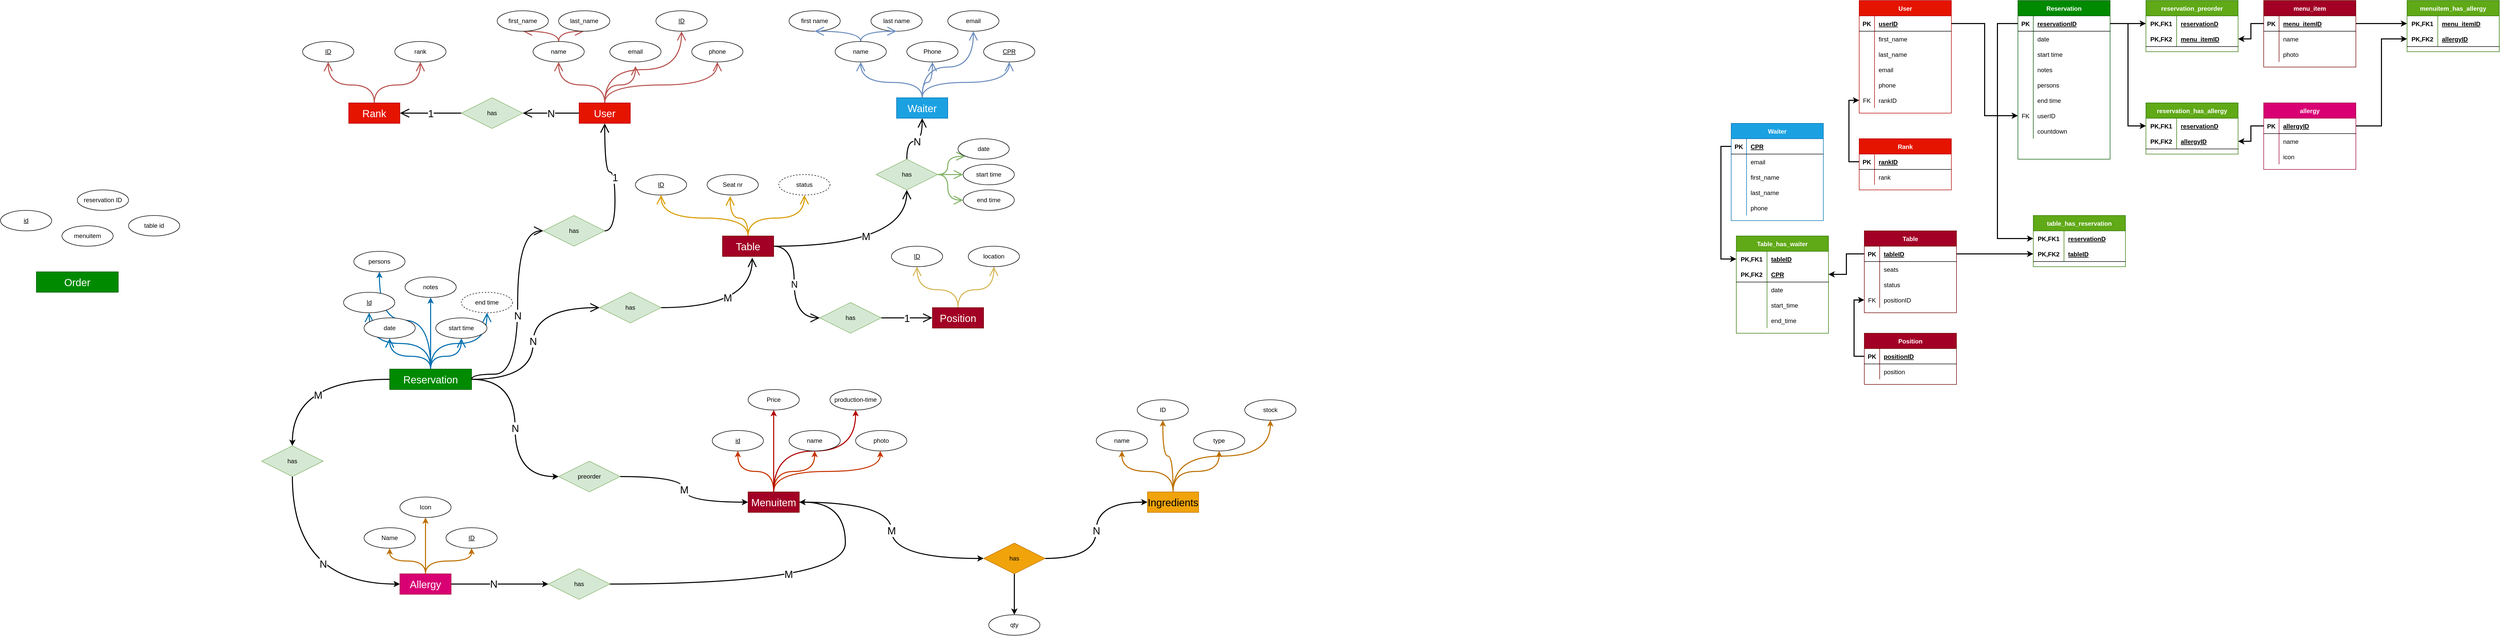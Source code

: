 <mxfile version="15.4.0" type="github">
  <diagram id="pFvgCGhmB1vwED2cMpDZ" name="Page-1">
    <mxGraphModel dx="2542" dy="684" grid="1" gridSize="10" guides="1" tooltips="1" connect="1" arrows="1" fold="1" page="0" pageScale="1" pageWidth="827" pageHeight="1169" math="0" shadow="0">
      <root>
        <mxCell id="0" />
        <mxCell id="1" parent="0" />
        <mxCell id="cgYLOBrb9KZ1So3oihtH-15" style="edgeStyle=orthogonalEdgeStyle;rounded=0;orthogonalLoop=1;jettySize=auto;html=1;exitX=0.5;exitY=0;exitDx=0;exitDy=0;entryX=0.5;entryY=1;entryDx=0;entryDy=0;endArrow=open;startSize=14;endSize=14;sourcePerimeterSpacing=8;targetPerimeterSpacing=8;strokeWidth=2;fillColor=#f8cecc;strokeColor=#b85450;curved=1;" parent="1" source="cgYLOBrb9KZ1So3oihtH-1" target="cgYLOBrb9KZ1So3oihtH-9" edge="1">
          <mxGeometry relative="1" as="geometry" />
        </mxCell>
        <mxCell id="cgYLOBrb9KZ1So3oihtH-16" style="edgeStyle=orthogonalEdgeStyle;rounded=0;orthogonalLoop=1;jettySize=auto;html=1;exitX=0.5;exitY=0;exitDx=0;exitDy=0;entryX=0.5;entryY=1;entryDx=0;entryDy=0;endArrow=open;startSize=14;endSize=14;sourcePerimeterSpacing=8;targetPerimeterSpacing=8;strokeWidth=2;fillColor=#f8cecc;strokeColor=#b85450;curved=1;" parent="1" source="cgYLOBrb9KZ1So3oihtH-9" target="cgYLOBrb9KZ1So3oihtH-7" edge="1">
          <mxGeometry relative="1" as="geometry" />
        </mxCell>
        <mxCell id="cgYLOBrb9KZ1So3oihtH-17" style="edgeStyle=orthogonalEdgeStyle;curved=1;rounded=0;orthogonalLoop=1;jettySize=auto;html=1;exitX=0.5;exitY=0;exitDx=0;exitDy=0;entryX=0.5;entryY=1;entryDx=0;entryDy=0;endArrow=open;startSize=14;endSize=14;sourcePerimeterSpacing=8;targetPerimeterSpacing=8;strokeWidth=2;fillColor=#f8cecc;strokeColor=#b85450;" parent="1" source="cgYLOBrb9KZ1So3oihtH-9" target="cgYLOBrb9KZ1So3oihtH-8" edge="1">
          <mxGeometry relative="1" as="geometry" />
        </mxCell>
        <mxCell id="cgYLOBrb9KZ1So3oihtH-18" style="edgeStyle=orthogonalEdgeStyle;curved=1;rounded=0;orthogonalLoop=1;jettySize=auto;html=1;exitX=0.5;exitY=0;exitDx=0;exitDy=0;endArrow=open;startSize=14;endSize=14;sourcePerimeterSpacing=8;targetPerimeterSpacing=8;strokeWidth=2;fillColor=#f8cecc;strokeColor=#b85450;" parent="1" source="cgYLOBrb9KZ1So3oihtH-1" target="cgYLOBrb9KZ1So3oihtH-10" edge="1">
          <mxGeometry relative="1" as="geometry" />
        </mxCell>
        <mxCell id="cgYLOBrb9KZ1So3oihtH-19" style="edgeStyle=orthogonalEdgeStyle;curved=1;rounded=0;orthogonalLoop=1;jettySize=auto;html=1;exitX=0.5;exitY=0;exitDx=0;exitDy=0;endArrow=open;startSize=14;endSize=14;sourcePerimeterSpacing=8;targetPerimeterSpacing=8;strokeWidth=2;fillColor=#f8cecc;strokeColor=#b85450;entryX=0.5;entryY=1;entryDx=0;entryDy=0;" parent="1" source="cgYLOBrb9KZ1So3oihtH-1" target="cgYLOBrb9KZ1So3oihtH-11" edge="1">
          <mxGeometry relative="1" as="geometry">
            <mxPoint x="460" y="280" as="targetPoint" />
          </mxGeometry>
        </mxCell>
        <mxCell id="cgYLOBrb9KZ1So3oihtH-30" value="&lt;font style=&quot;font-size: 20px&quot;&gt;N&lt;/font&gt;" style="edgeStyle=orthogonalEdgeStyle;curved=1;rounded=0;orthogonalLoop=1;jettySize=auto;html=1;exitX=0;exitY=0.5;exitDx=0;exitDy=0;entryX=1;entryY=0.5;entryDx=0;entryDy=0;endArrow=open;startSize=14;endSize=14;sourcePerimeterSpacing=8;targetPerimeterSpacing=8;strokeWidth=2;" parent="1" source="cgYLOBrb9KZ1So3oihtH-1" target="cgYLOBrb9KZ1So3oihtH-28" edge="1">
          <mxGeometry relative="1" as="geometry" />
        </mxCell>
        <mxCell id="cgYLOBrb9KZ1So3oihtH-31" style="edgeStyle=orthogonalEdgeStyle;curved=1;rounded=0;orthogonalLoop=1;jettySize=auto;html=1;exitX=0.5;exitY=0;exitDx=0;exitDy=0;entryX=0.5;entryY=1;entryDx=0;entryDy=0;endArrow=open;startSize=14;endSize=14;sourcePerimeterSpacing=8;targetPerimeterSpacing=8;strokeWidth=2;fillColor=#f8cecc;strokeColor=#b85450;" parent="1" source="cgYLOBrb9KZ1So3oihtH-1" target="cgYLOBrb9KZ1So3oihtH-21" edge="1">
          <mxGeometry relative="1" as="geometry" />
        </mxCell>
        <mxCell id="cgYLOBrb9KZ1So3oihtH-1" value="&lt;font style=&quot;font-size: 20px&quot;&gt;User&lt;/font&gt;" style="whiteSpace=wrap;html=1;align=center;hachureGap=4;pointerEvents=0;fillColor=#e51400;strokeColor=#B20000;fontColor=#ffffff;" parent="1" vertex="1">
          <mxGeometry x="190" y="360" width="100" height="40" as="geometry" />
        </mxCell>
        <mxCell id="cgYLOBrb9KZ1So3oihtH-51" style="edgeStyle=orthogonalEdgeStyle;curved=1;rounded=0;orthogonalLoop=1;jettySize=auto;html=1;exitX=0.5;exitY=0;exitDx=0;exitDy=0;entryX=0.5;entryY=1;entryDx=0;entryDy=0;endArrow=open;startSize=14;endSize=14;sourcePerimeterSpacing=8;targetPerimeterSpacing=8;strokeWidth=2;fillColor=#ffe6cc;strokeColor=#d79b00;" parent="1" source="cgYLOBrb9KZ1So3oihtH-2" target="cgYLOBrb9KZ1So3oihtH-46" edge="1">
          <mxGeometry relative="1" as="geometry" />
        </mxCell>
        <mxCell id="cgYLOBrb9KZ1So3oihtH-52" style="edgeStyle=orthogonalEdgeStyle;curved=1;rounded=0;orthogonalLoop=1;jettySize=auto;html=1;exitX=0.5;exitY=0;exitDx=0;exitDy=0;entryX=0.45;entryY=1.055;entryDx=0;entryDy=0;entryPerimeter=0;endArrow=open;startSize=14;endSize=14;sourcePerimeterSpacing=8;targetPerimeterSpacing=8;strokeWidth=2;fillColor=#ffe6cc;strokeColor=#d79b00;" parent="1" source="cgYLOBrb9KZ1So3oihtH-2" target="cgYLOBrb9KZ1So3oihtH-47" edge="1">
          <mxGeometry relative="1" as="geometry" />
        </mxCell>
        <mxCell id="cgYLOBrb9KZ1So3oihtH-53" style="edgeStyle=orthogonalEdgeStyle;curved=1;rounded=0;orthogonalLoop=1;jettySize=auto;html=1;exitX=0.5;exitY=0;exitDx=0;exitDy=0;entryX=0.5;entryY=1;entryDx=0;entryDy=0;endArrow=open;startSize=14;endSize=14;sourcePerimeterSpacing=8;targetPerimeterSpacing=8;strokeWidth=2;fillColor=#ffe6cc;strokeColor=#d79b00;" parent="1" source="cgYLOBrb9KZ1So3oihtH-2" target="cgYLOBrb9KZ1So3oihtH-50" edge="1">
          <mxGeometry relative="1" as="geometry" />
        </mxCell>
        <mxCell id="cgYLOBrb9KZ1So3oihtH-61" value="&lt;font style=&quot;font-size: 20px&quot;&gt;M&lt;/font&gt;" style="edgeStyle=orthogonalEdgeStyle;curved=1;rounded=0;orthogonalLoop=1;jettySize=auto;html=1;exitX=1;exitY=0.5;exitDx=0;exitDy=0;endArrow=open;startSize=14;endSize=14;sourcePerimeterSpacing=8;targetPerimeterSpacing=8;strokeWidth=2;entryX=0.5;entryY=1;entryDx=0;entryDy=0;" parent="1" source="cgYLOBrb9KZ1So3oihtH-2" target="cgYLOBrb9KZ1So3oihtH-60" edge="1">
          <mxGeometry x="-0.027" y="20" relative="1" as="geometry">
            <mxPoint as="offset" />
          </mxGeometry>
        </mxCell>
        <mxCell id="cgYLOBrb9KZ1So3oihtH-70" value="&lt;font style=&quot;font-size: 18px&quot;&gt;N&lt;/font&gt;" style="edgeStyle=orthogonalEdgeStyle;curved=1;rounded=0;orthogonalLoop=1;jettySize=auto;html=1;exitX=1;exitY=0.5;exitDx=0;exitDy=0;entryX=0;entryY=0.5;entryDx=0;entryDy=0;endArrow=open;startSize=14;endSize=14;sourcePerimeterSpacing=8;targetPerimeterSpacing=8;strokeWidth=2;" parent="1" source="cgYLOBrb9KZ1So3oihtH-2" target="cgYLOBrb9KZ1So3oihtH-69" edge="1">
          <mxGeometry relative="1" as="geometry" />
        </mxCell>
        <mxCell id="cgYLOBrb9KZ1So3oihtH-2" value="&lt;font style=&quot;font-size: 20px&quot;&gt;Table&lt;/font&gt;" style="whiteSpace=wrap;html=1;align=center;hachureGap=4;pointerEvents=0;fillColor=#a20025;strokeColor=#6F0000;fontColor=#ffffff;" parent="1" vertex="1">
          <mxGeometry x="470" y="620" width="100" height="40" as="geometry" />
        </mxCell>
        <mxCell id="cgYLOBrb9KZ1So3oihtH-76" style="edgeStyle=orthogonalEdgeStyle;curved=1;rounded=0;orthogonalLoop=1;jettySize=auto;html=1;exitX=0.5;exitY=0;exitDx=0;exitDy=0;entryX=0.5;entryY=1;entryDx=0;entryDy=0;endArrow=open;startSize=14;endSize=14;sourcePerimeterSpacing=8;targetPerimeterSpacing=8;strokeWidth=2;fillColor=#1ba1e2;strokeColor=#006EAF;" parent="1" source="cgYLOBrb9KZ1So3oihtH-3" target="cgYLOBrb9KZ1So3oihtH-73" edge="1">
          <mxGeometry relative="1" as="geometry" />
        </mxCell>
        <mxCell id="cgYLOBrb9KZ1So3oihtH-77" style="edgeStyle=orthogonalEdgeStyle;curved=1;rounded=0;orthogonalLoop=1;jettySize=auto;html=1;exitX=0.5;exitY=0;exitDx=0;exitDy=0;endArrow=open;startSize=14;endSize=14;sourcePerimeterSpacing=8;targetPerimeterSpacing=8;strokeWidth=2;entryX=0.5;entryY=1;entryDx=0;entryDy=0;fillColor=#1ba1e2;strokeColor=#006EAF;" parent="1" source="cgYLOBrb9KZ1So3oihtH-3" target="cgYLOBrb9KZ1So3oihtH-74" edge="1">
          <mxGeometry relative="1" as="geometry" />
        </mxCell>
        <mxCell id="cgYLOBrb9KZ1So3oihtH-78" style="edgeStyle=orthogonalEdgeStyle;curved=1;rounded=0;orthogonalLoop=1;jettySize=auto;html=1;exitX=0.5;exitY=0;exitDx=0;exitDy=0;entryX=0.5;entryY=1;entryDx=0;entryDy=0;endArrow=open;startSize=14;endSize=14;sourcePerimeterSpacing=8;targetPerimeterSpacing=8;strokeWidth=2;fillColor=#1ba1e2;strokeColor=#006EAF;" parent="1" source="cgYLOBrb9KZ1So3oihtH-3" target="cgYLOBrb9KZ1So3oihtH-75" edge="1">
          <mxGeometry relative="1" as="geometry" />
        </mxCell>
        <mxCell id="cgYLOBrb9KZ1So3oihtH-79" style="edgeStyle=orthogonalEdgeStyle;curved=1;rounded=0;orthogonalLoop=1;jettySize=auto;html=1;exitX=0.5;exitY=0;exitDx=0;exitDy=0;entryX=0.5;entryY=1;entryDx=0;entryDy=0;endArrow=open;startSize=14;endSize=14;sourcePerimeterSpacing=8;targetPerimeterSpacing=8;strokeWidth=2;fillColor=#1ba1e2;strokeColor=#006EAF;" parent="1" source="cgYLOBrb9KZ1So3oihtH-3" target="cgYLOBrb9KZ1So3oihtH-72" edge="1">
          <mxGeometry relative="1" as="geometry" />
        </mxCell>
        <mxCell id="cgYLOBrb9KZ1So3oihtH-81" value="&lt;font style=&quot;font-size: 20px&quot;&gt;N&lt;/font&gt;" style="edgeStyle=orthogonalEdgeStyle;curved=1;rounded=0;orthogonalLoop=1;jettySize=auto;html=1;exitX=1;exitY=0.5;exitDx=0;exitDy=0;entryX=0;entryY=0.5;entryDx=0;entryDy=0;endArrow=open;startSize=14;endSize=14;sourcePerimeterSpacing=8;targetPerimeterSpacing=8;strokeWidth=2;" parent="1" source="cgYLOBrb9KZ1So3oihtH-3" target="cgYLOBrb9KZ1So3oihtH-80" edge="1">
          <mxGeometry relative="1" as="geometry" />
        </mxCell>
        <mxCell id="hC1sI03d6LCr8UTa0h6b-2" style="edgeStyle=orthogonalEdgeStyle;rounded=0;orthogonalLoop=1;jettySize=auto;html=1;exitX=0.5;exitY=0;exitDx=0;exitDy=0;curved=1;strokeWidth=2;fillColor=#1ba1e2;strokeColor=#006EAF;" edge="1" parent="1" source="cgYLOBrb9KZ1So3oihtH-3" target="hC1sI03d6LCr8UTa0h6b-1">
          <mxGeometry relative="1" as="geometry" />
        </mxCell>
        <mxCell id="hC1sI03d6LCr8UTa0h6b-11" value="&lt;font style=&quot;font-size: 20px&quot;&gt;N&lt;/font&gt;" style="edgeStyle=orthogonalEdgeStyle;curved=1;rounded=0;orthogonalLoop=1;jettySize=auto;html=1;exitX=1;exitY=0.5;exitDx=0;exitDy=0;entryX=0;entryY=0.5;entryDx=0;entryDy=0;strokeWidth=2;" edge="1" parent="1" source="cgYLOBrb9KZ1So3oihtH-3" target="hC1sI03d6LCr8UTa0h6b-10">
          <mxGeometry relative="1" as="geometry" />
        </mxCell>
        <mxCell id="hC1sI03d6LCr8UTa0h6b-23" value="&lt;font style=&quot;font-size: 20px&quot;&gt;M&lt;/font&gt;" style="edgeStyle=orthogonalEdgeStyle;curved=1;rounded=0;orthogonalLoop=1;jettySize=auto;html=1;exitX=0;exitY=0.5;exitDx=0;exitDy=0;strokeWidth=2;" edge="1" parent="1" source="cgYLOBrb9KZ1So3oihtH-3" target="hC1sI03d6LCr8UTa0h6b-22">
          <mxGeometry x="-0.125" y="30" relative="1" as="geometry">
            <mxPoint as="offset" />
          </mxGeometry>
        </mxCell>
        <mxCell id="hC1sI03d6LCr8UTa0h6b-152" style="edgeStyle=orthogonalEdgeStyle;curved=1;rounded=0;orthogonalLoop=1;jettySize=auto;html=1;exitX=0.5;exitY=0;exitDx=0;exitDy=0;strokeWidth=2;fillColor=#1ba1e2;strokeColor=#006EAF;" edge="1" parent="1" source="cgYLOBrb9KZ1So3oihtH-3" target="hC1sI03d6LCr8UTa0h6b-151">
          <mxGeometry relative="1" as="geometry" />
        </mxCell>
        <mxCell id="cgYLOBrb9KZ1So3oihtH-3" value="&lt;span style=&quot;font-size: 20px&quot;&gt;Reservation&lt;/span&gt;" style="whiteSpace=wrap;html=1;align=center;hachureGap=4;pointerEvents=0;fillColor=#008a00;strokeColor=#005700;fontColor=#ffffff;" parent="1" vertex="1">
          <mxGeometry x="-180" y="880" width="160" height="40" as="geometry" />
        </mxCell>
        <mxCell id="cgYLOBrb9KZ1So3oihtH-39" style="edgeStyle=orthogonalEdgeStyle;curved=1;rounded=0;orthogonalLoop=1;jettySize=auto;html=1;exitX=0.5;exitY=0;exitDx=0;exitDy=0;endArrow=open;startSize=14;endSize=14;sourcePerimeterSpacing=8;targetPerimeterSpacing=8;strokeWidth=2;fillColor=#dae8fc;strokeColor=#6c8ebf;entryX=0.5;entryY=1;entryDx=0;entryDy=0;" parent="1" source="cgYLOBrb9KZ1So3oihtH-4" target="cgYLOBrb9KZ1So3oihtH-35" edge="1">
          <mxGeometry relative="1" as="geometry" />
        </mxCell>
        <mxCell id="cgYLOBrb9KZ1So3oihtH-41" style="edgeStyle=orthogonalEdgeStyle;curved=1;rounded=0;orthogonalLoop=1;jettySize=auto;html=1;exitX=0.5;exitY=0;exitDx=0;exitDy=0;entryX=0.5;entryY=1;entryDx=0;entryDy=0;endArrow=open;startSize=14;endSize=14;sourcePerimeterSpacing=8;targetPerimeterSpacing=8;strokeWidth=2;fillColor=#dae8fc;strokeColor=#6c8ebf;" parent="1" source="cgYLOBrb9KZ1So3oihtH-4" target="cgYLOBrb9KZ1So3oihtH-36" edge="1">
          <mxGeometry relative="1" as="geometry" />
        </mxCell>
        <mxCell id="cgYLOBrb9KZ1So3oihtH-42" style="edgeStyle=orthogonalEdgeStyle;curved=1;rounded=0;orthogonalLoop=1;jettySize=auto;html=1;exitX=0.5;exitY=0;exitDx=0;exitDy=0;entryX=0.5;entryY=1;entryDx=0;entryDy=0;endArrow=open;startSize=14;endSize=14;sourcePerimeterSpacing=8;targetPerimeterSpacing=8;strokeWidth=2;fillColor=#dae8fc;strokeColor=#6c8ebf;" parent="1" source="cgYLOBrb9KZ1So3oihtH-4" target="cgYLOBrb9KZ1So3oihtH-37" edge="1">
          <mxGeometry relative="1" as="geometry" />
        </mxCell>
        <mxCell id="cgYLOBrb9KZ1So3oihtH-43" style="edgeStyle=orthogonalEdgeStyle;curved=1;rounded=0;orthogonalLoop=1;jettySize=auto;html=1;exitX=0.5;exitY=0;exitDx=0;exitDy=0;entryX=0.5;entryY=1;entryDx=0;entryDy=0;endArrow=open;startSize=14;endSize=14;sourcePerimeterSpacing=8;targetPerimeterSpacing=8;strokeWidth=2;fillColor=#dae8fc;strokeColor=#6c8ebf;" parent="1" source="cgYLOBrb9KZ1So3oihtH-4" target="cgYLOBrb9KZ1So3oihtH-32" edge="1">
          <mxGeometry relative="1" as="geometry" />
        </mxCell>
        <mxCell id="cgYLOBrb9KZ1So3oihtH-4" value="&lt;font style=&quot;font-size: 20px&quot;&gt;Waiter&lt;/font&gt;" style="whiteSpace=wrap;html=1;align=center;hachureGap=4;pointerEvents=0;fillColor=#1ba1e2;strokeColor=#006EAF;fontColor=#ffffff;" parent="1" vertex="1">
          <mxGeometry x="810" y="350" width="100" height="40" as="geometry" />
        </mxCell>
        <mxCell id="cgYLOBrb9KZ1So3oihtH-58" style="edgeStyle=orthogonalEdgeStyle;curved=1;rounded=0;orthogonalLoop=1;jettySize=auto;html=1;exitX=0.5;exitY=0;exitDx=0;exitDy=0;entryX=0.5;entryY=1;entryDx=0;entryDy=0;endArrow=open;startSize=14;endSize=14;sourcePerimeterSpacing=8;targetPerimeterSpacing=8;strokeWidth=2;fillColor=#fff2cc;strokeColor=#d6b656;" parent="1" source="cgYLOBrb9KZ1So3oihtH-5" target="cgYLOBrb9KZ1So3oihtH-54" edge="1">
          <mxGeometry relative="1" as="geometry" />
        </mxCell>
        <mxCell id="cgYLOBrb9KZ1So3oihtH-59" style="edgeStyle=orthogonalEdgeStyle;curved=1;rounded=0;orthogonalLoop=1;jettySize=auto;html=1;exitX=0.5;exitY=0;exitDx=0;exitDy=0;endArrow=open;startSize=14;endSize=14;sourcePerimeterSpacing=8;targetPerimeterSpacing=8;strokeWidth=2;fillColor=#fff2cc;strokeColor=#d6b656;entryX=0.5;entryY=1;entryDx=0;entryDy=0;" parent="1" source="cgYLOBrb9KZ1So3oihtH-5" target="cgYLOBrb9KZ1So3oihtH-55" edge="1">
          <mxGeometry relative="1" as="geometry" />
        </mxCell>
        <mxCell id="cgYLOBrb9KZ1So3oihtH-5" value="&lt;font style=&quot;font-size: 20px&quot;&gt;Position&lt;/font&gt;" style="whiteSpace=wrap;html=1;align=center;hachureGap=4;pointerEvents=0;fillColor=#a20025;strokeColor=#6F0000;fontColor=#ffffff;" parent="1" vertex="1">
          <mxGeometry x="880" y="760" width="100" height="40" as="geometry" />
        </mxCell>
        <mxCell id="cgYLOBrb9KZ1So3oihtH-7" value="first_name" style="ellipse;whiteSpace=wrap;html=1;align=center;hachureGap=4;pointerEvents=0;" parent="1" vertex="1">
          <mxGeometry x="30" y="180" width="100" height="40" as="geometry" />
        </mxCell>
        <mxCell id="cgYLOBrb9KZ1So3oihtH-8" value="last_name" style="ellipse;whiteSpace=wrap;html=1;align=center;hachureGap=4;pointerEvents=0;" parent="1" vertex="1">
          <mxGeometry x="150" y="180" width="100" height="40" as="geometry" />
        </mxCell>
        <mxCell id="cgYLOBrb9KZ1So3oihtH-9" value="name" style="ellipse;whiteSpace=wrap;html=1;align=center;hachureGap=4;pointerEvents=0;" parent="1" vertex="1">
          <mxGeometry x="100" y="240" width="100" height="40" as="geometry" />
        </mxCell>
        <mxCell id="cgYLOBrb9KZ1So3oihtH-10" value="email" style="ellipse;whiteSpace=wrap;html=1;align=center;hachureGap=4;pointerEvents=0;" parent="1" vertex="1">
          <mxGeometry x="250" y="240" width="100" height="40" as="geometry" />
        </mxCell>
        <mxCell id="cgYLOBrb9KZ1So3oihtH-11" value="phone" style="ellipse;whiteSpace=wrap;html=1;align=center;hachureGap=4;pointerEvents=0;" parent="1" vertex="1">
          <mxGeometry x="410" y="240" width="100" height="40" as="geometry" />
        </mxCell>
        <mxCell id="cgYLOBrb9KZ1So3oihtH-21" value="ID" style="ellipse;whiteSpace=wrap;html=1;align=center;fontStyle=4;hachureGap=4;pointerEvents=0;" parent="1" vertex="1">
          <mxGeometry x="340" y="180" width="100" height="40" as="geometry" />
        </mxCell>
        <mxCell id="cgYLOBrb9KZ1So3oihtH-26" style="edgeStyle=orthogonalEdgeStyle;curved=1;rounded=0;orthogonalLoop=1;jettySize=auto;html=1;exitX=0.5;exitY=0;exitDx=0;exitDy=0;entryX=0.5;entryY=1;entryDx=0;entryDy=0;endArrow=open;startSize=14;endSize=14;sourcePerimeterSpacing=8;targetPerimeterSpacing=8;strokeWidth=2;fillColor=#f8cecc;strokeColor=#b85450;" parent="1" source="cgYLOBrb9KZ1So3oihtH-22" target="cgYLOBrb9KZ1So3oihtH-23" edge="1">
          <mxGeometry relative="1" as="geometry" />
        </mxCell>
        <mxCell id="cgYLOBrb9KZ1So3oihtH-27" style="edgeStyle=orthogonalEdgeStyle;curved=1;rounded=0;orthogonalLoop=1;jettySize=auto;html=1;exitX=0.5;exitY=0;exitDx=0;exitDy=0;entryX=0.5;entryY=1;entryDx=0;entryDy=0;endArrow=open;startSize=14;endSize=14;sourcePerimeterSpacing=8;targetPerimeterSpacing=8;strokeWidth=2;fillColor=#f8cecc;strokeColor=#b85450;" parent="1" source="cgYLOBrb9KZ1So3oihtH-22" target="cgYLOBrb9KZ1So3oihtH-25" edge="1">
          <mxGeometry relative="1" as="geometry" />
        </mxCell>
        <mxCell id="cgYLOBrb9KZ1So3oihtH-22" value="&lt;font style=&quot;font-size: 20px&quot;&gt;Rank&lt;/font&gt;" style="whiteSpace=wrap;html=1;align=center;hachureGap=4;pointerEvents=0;fillColor=#e51400;strokeColor=#B20000;fontColor=#ffffff;" parent="1" vertex="1">
          <mxGeometry x="-260" y="360" width="100" height="40" as="geometry" />
        </mxCell>
        <mxCell id="cgYLOBrb9KZ1So3oihtH-23" value="ID" style="ellipse;whiteSpace=wrap;html=1;align=center;fontStyle=4;hachureGap=4;pointerEvents=0;" parent="1" vertex="1">
          <mxGeometry x="-350" y="240" width="100" height="40" as="geometry" />
        </mxCell>
        <mxCell id="cgYLOBrb9KZ1So3oihtH-25" value="rank" style="ellipse;whiteSpace=wrap;html=1;align=center;hachureGap=4;pointerEvents=0;" parent="1" vertex="1">
          <mxGeometry x="-170" y="240" width="100" height="40" as="geometry" />
        </mxCell>
        <mxCell id="cgYLOBrb9KZ1So3oihtH-29" value="&lt;font style=&quot;font-size: 20px&quot;&gt;1&lt;/font&gt;" style="edgeStyle=orthogonalEdgeStyle;curved=1;rounded=0;orthogonalLoop=1;jettySize=auto;html=1;exitX=0;exitY=0.5;exitDx=0;exitDy=0;entryX=1;entryY=0.5;entryDx=0;entryDy=0;endArrow=open;startSize=14;endSize=14;sourcePerimeterSpacing=8;targetPerimeterSpacing=8;strokeWidth=2;" parent="1" source="cgYLOBrb9KZ1So3oihtH-28" target="cgYLOBrb9KZ1So3oihtH-22" edge="1">
          <mxGeometry relative="1" as="geometry" />
        </mxCell>
        <mxCell id="cgYLOBrb9KZ1So3oihtH-28" value="has" style="shape=rhombus;perimeter=rhombusPerimeter;whiteSpace=wrap;html=1;align=center;hachureGap=4;pointerEvents=0;fillColor=#d5e8d4;strokeColor=#82b366;" parent="1" vertex="1">
          <mxGeometry x="-40" y="350" width="120" height="60" as="geometry" />
        </mxCell>
        <mxCell id="cgYLOBrb9KZ1So3oihtH-32" value="CPR" style="ellipse;whiteSpace=wrap;html=1;align=center;fontStyle=4;hachureGap=4;pointerEvents=0;" parent="1" vertex="1">
          <mxGeometry x="980" y="240" width="100" height="40" as="geometry" />
        </mxCell>
        <mxCell id="cgYLOBrb9KZ1So3oihtH-33" value="first name" style="ellipse;whiteSpace=wrap;html=1;align=center;hachureGap=4;pointerEvents=0;" parent="1" vertex="1">
          <mxGeometry x="600" y="180" width="100" height="40" as="geometry" />
        </mxCell>
        <mxCell id="cgYLOBrb9KZ1So3oihtH-34" value="last name" style="ellipse;whiteSpace=wrap;html=1;align=center;hachureGap=4;pointerEvents=0;" parent="1" vertex="1">
          <mxGeometry x="760" y="180" width="100" height="40" as="geometry" />
        </mxCell>
        <mxCell id="cgYLOBrb9KZ1So3oihtH-44" style="edgeStyle=orthogonalEdgeStyle;curved=1;rounded=0;orthogonalLoop=1;jettySize=auto;html=1;exitX=0.5;exitY=0;exitDx=0;exitDy=0;entryX=0.5;entryY=1;entryDx=0;entryDy=0;endArrow=open;startSize=14;endSize=14;sourcePerimeterSpacing=8;targetPerimeterSpacing=8;strokeWidth=2;fillColor=#dae8fc;strokeColor=#6c8ebf;" parent="1" source="cgYLOBrb9KZ1So3oihtH-35" target="cgYLOBrb9KZ1So3oihtH-34" edge="1">
          <mxGeometry relative="1" as="geometry" />
        </mxCell>
        <mxCell id="cgYLOBrb9KZ1So3oihtH-45" style="edgeStyle=orthogonalEdgeStyle;curved=1;rounded=0;orthogonalLoop=1;jettySize=auto;html=1;exitX=0.5;exitY=0;exitDx=0;exitDy=0;entryX=0.5;entryY=1;entryDx=0;entryDy=0;endArrow=open;startSize=14;endSize=14;sourcePerimeterSpacing=8;targetPerimeterSpacing=8;strokeWidth=2;fillColor=#dae8fc;strokeColor=#6c8ebf;" parent="1" source="cgYLOBrb9KZ1So3oihtH-35" target="cgYLOBrb9KZ1So3oihtH-33" edge="1">
          <mxGeometry relative="1" as="geometry">
            <Array as="points">
              <mxPoint x="740" y="220" />
            </Array>
          </mxGeometry>
        </mxCell>
        <mxCell id="cgYLOBrb9KZ1So3oihtH-35" value="name" style="ellipse;whiteSpace=wrap;html=1;align=center;hachureGap=4;pointerEvents=0;" parent="1" vertex="1">
          <mxGeometry x="690" y="240" width="100" height="40" as="geometry" />
        </mxCell>
        <mxCell id="cgYLOBrb9KZ1So3oihtH-36" value="Phone" style="ellipse;whiteSpace=wrap;html=1;align=center;hachureGap=4;pointerEvents=0;" parent="1" vertex="1">
          <mxGeometry x="830" y="240" width="100" height="40" as="geometry" />
        </mxCell>
        <mxCell id="cgYLOBrb9KZ1So3oihtH-37" value="email" style="ellipse;whiteSpace=wrap;html=1;align=center;hachureGap=4;pointerEvents=0;" parent="1" vertex="1">
          <mxGeometry x="910" y="180" width="100" height="40" as="geometry" />
        </mxCell>
        <mxCell id="cgYLOBrb9KZ1So3oihtH-46" value="ID" style="ellipse;whiteSpace=wrap;html=1;align=center;fontStyle=4;hachureGap=4;pointerEvents=0;" parent="1" vertex="1">
          <mxGeometry x="300" y="500" width="100" height="40" as="geometry" />
        </mxCell>
        <mxCell id="cgYLOBrb9KZ1So3oihtH-47" value="Seat nr" style="ellipse;whiteSpace=wrap;html=1;align=center;hachureGap=4;pointerEvents=0;" parent="1" vertex="1">
          <mxGeometry x="440" y="500" width="100" height="40" as="geometry" />
        </mxCell>
        <mxCell id="cgYLOBrb9KZ1So3oihtH-50" value="status" style="ellipse;whiteSpace=wrap;html=1;align=center;dashed=1;hachureGap=4;pointerEvents=0;" parent="1" vertex="1">
          <mxGeometry x="580" y="500" width="100" height="40" as="geometry" />
        </mxCell>
        <mxCell id="cgYLOBrb9KZ1So3oihtH-54" value="ID" style="ellipse;whiteSpace=wrap;html=1;align=center;fontStyle=4;hachureGap=4;pointerEvents=0;" parent="1" vertex="1">
          <mxGeometry x="800" y="640" width="100" height="40" as="geometry" />
        </mxCell>
        <mxCell id="cgYLOBrb9KZ1So3oihtH-55" value="location" style="ellipse;whiteSpace=wrap;html=1;align=center;hachureGap=4;pointerEvents=0;" parent="1" vertex="1">
          <mxGeometry x="950" y="640" width="100" height="40" as="geometry" />
        </mxCell>
        <mxCell id="cgYLOBrb9KZ1So3oihtH-62" value="&lt;font style=&quot;font-size: 20px&quot;&gt;N&lt;/font&gt;" style="edgeStyle=orthogonalEdgeStyle;curved=1;rounded=0;orthogonalLoop=1;jettySize=auto;html=1;exitX=0.5;exitY=0;exitDx=0;exitDy=0;entryX=0.5;entryY=1;entryDx=0;entryDy=0;endArrow=open;startSize=14;endSize=14;sourcePerimeterSpacing=8;targetPerimeterSpacing=8;strokeWidth=2;" parent="1" source="cgYLOBrb9KZ1So3oihtH-60" target="cgYLOBrb9KZ1So3oihtH-4" edge="1">
          <mxGeometry relative="1" as="geometry" />
        </mxCell>
        <mxCell id="cgYLOBrb9KZ1So3oihtH-66" style="edgeStyle=orthogonalEdgeStyle;curved=1;rounded=0;orthogonalLoop=1;jettySize=auto;html=1;exitX=1;exitY=0.5;exitDx=0;exitDy=0;entryX=0;entryY=1;entryDx=0;entryDy=0;endArrow=open;startSize=14;endSize=14;sourcePerimeterSpacing=8;targetPerimeterSpacing=8;strokeWidth=2;fillColor=#d5e8d4;strokeColor=#82b366;" parent="1" source="cgYLOBrb9KZ1So3oihtH-60" target="cgYLOBrb9KZ1So3oihtH-63" edge="1">
          <mxGeometry relative="1" as="geometry" />
        </mxCell>
        <mxCell id="cgYLOBrb9KZ1So3oihtH-67" style="edgeStyle=orthogonalEdgeStyle;curved=1;rounded=0;orthogonalLoop=1;jettySize=auto;html=1;exitX=1;exitY=0.5;exitDx=0;exitDy=0;endArrow=open;startSize=14;endSize=14;sourcePerimeterSpacing=8;targetPerimeterSpacing=8;strokeWidth=2;entryX=0;entryY=0.5;entryDx=0;entryDy=0;fillColor=#d5e8d4;strokeColor=#82b366;" parent="1" source="cgYLOBrb9KZ1So3oihtH-60" target="cgYLOBrb9KZ1So3oihtH-64" edge="1">
          <mxGeometry relative="1" as="geometry" />
        </mxCell>
        <mxCell id="cgYLOBrb9KZ1So3oihtH-68" style="edgeStyle=orthogonalEdgeStyle;curved=1;rounded=0;orthogonalLoop=1;jettySize=auto;html=1;exitX=1;exitY=0.5;exitDx=0;exitDy=0;entryX=0;entryY=0.5;entryDx=0;entryDy=0;endArrow=open;startSize=14;endSize=14;sourcePerimeterSpacing=8;targetPerimeterSpacing=8;strokeWidth=2;fillColor=#d5e8d4;strokeColor=#82b366;" parent="1" source="cgYLOBrb9KZ1So3oihtH-60" target="cgYLOBrb9KZ1So3oihtH-65" edge="1">
          <mxGeometry relative="1" as="geometry" />
        </mxCell>
        <mxCell id="cgYLOBrb9KZ1So3oihtH-60" value="has" style="shape=rhombus;perimeter=rhombusPerimeter;whiteSpace=wrap;html=1;align=center;hachureGap=4;pointerEvents=0;fillColor=#d5e8d4;strokeColor=#82b366;" parent="1" vertex="1">
          <mxGeometry x="770" y="470" width="120" height="60" as="geometry" />
        </mxCell>
        <mxCell id="cgYLOBrb9KZ1So3oihtH-63" value="date" style="ellipse;whiteSpace=wrap;html=1;align=center;hachureGap=4;pointerEvents=0;" parent="1" vertex="1">
          <mxGeometry x="930" y="430" width="100" height="40" as="geometry" />
        </mxCell>
        <mxCell id="cgYLOBrb9KZ1So3oihtH-64" value="start time" style="ellipse;whiteSpace=wrap;html=1;align=center;hachureGap=4;pointerEvents=0;" parent="1" vertex="1">
          <mxGeometry x="940" y="480" width="100" height="40" as="geometry" />
        </mxCell>
        <mxCell id="cgYLOBrb9KZ1So3oihtH-65" value="end time" style="ellipse;whiteSpace=wrap;html=1;align=center;hachureGap=4;pointerEvents=0;" parent="1" vertex="1">
          <mxGeometry x="940" y="530" width="100" height="40" as="geometry" />
        </mxCell>
        <mxCell id="cgYLOBrb9KZ1So3oihtH-71" value="&lt;font style=&quot;font-size: 20px&quot;&gt;1&lt;/font&gt;" style="edgeStyle=orthogonalEdgeStyle;curved=1;rounded=0;orthogonalLoop=1;jettySize=auto;html=1;exitX=1;exitY=0.5;exitDx=0;exitDy=0;entryX=0;entryY=0.5;entryDx=0;entryDy=0;endArrow=open;startSize=14;endSize=14;sourcePerimeterSpacing=8;targetPerimeterSpacing=8;strokeWidth=2;" parent="1" source="cgYLOBrb9KZ1So3oihtH-69" target="cgYLOBrb9KZ1So3oihtH-5" edge="1">
          <mxGeometry relative="1" as="geometry" />
        </mxCell>
        <mxCell id="cgYLOBrb9KZ1So3oihtH-69" value="has" style="shape=rhombus;perimeter=rhombusPerimeter;whiteSpace=wrap;html=1;align=center;hachureGap=4;pointerEvents=0;fillColor=#d5e8d4;strokeColor=#82b366;" parent="1" vertex="1">
          <mxGeometry x="660" y="750" width="120" height="60" as="geometry" />
        </mxCell>
        <mxCell id="cgYLOBrb9KZ1So3oihtH-72" value="Id" style="ellipse;whiteSpace=wrap;html=1;align=center;fontStyle=4;hachureGap=4;pointerEvents=0;" parent="1" vertex="1">
          <mxGeometry x="-270" y="730" width="100" height="40" as="geometry" />
        </mxCell>
        <mxCell id="cgYLOBrb9KZ1So3oihtH-73" value="date" style="ellipse;whiteSpace=wrap;html=1;align=center;hachureGap=4;pointerEvents=0;" parent="1" vertex="1">
          <mxGeometry x="-230" y="780" width="100" height="40" as="geometry" />
        </mxCell>
        <mxCell id="cgYLOBrb9KZ1So3oihtH-74" value="start time" style="ellipse;whiteSpace=wrap;html=1;align=center;hachureGap=4;pointerEvents=0;" parent="1" vertex="1">
          <mxGeometry x="-90" y="780" width="100" height="40" as="geometry" />
        </mxCell>
        <mxCell id="cgYLOBrb9KZ1So3oihtH-75" value="end time" style="ellipse;whiteSpace=wrap;html=1;align=center;dashed=1;hachureGap=4;pointerEvents=0;" parent="1" vertex="1">
          <mxGeometry x="-40" y="730" width="100" height="40" as="geometry" />
        </mxCell>
        <mxCell id="cgYLOBrb9KZ1So3oihtH-82" value="&lt;font style=&quot;font-size: 20px&quot;&gt;M&lt;/font&gt;" style="edgeStyle=orthogonalEdgeStyle;curved=1;rounded=0;orthogonalLoop=1;jettySize=auto;html=1;exitX=1;exitY=0.5;exitDx=0;exitDy=0;entryX=0.581;entryY=1.06;entryDx=0;entryDy=0;entryPerimeter=0;endArrow=open;startSize=14;endSize=14;sourcePerimeterSpacing=8;targetPerimeterSpacing=8;strokeWidth=2;" parent="1" source="cgYLOBrb9KZ1So3oihtH-80" target="cgYLOBrb9KZ1So3oihtH-2" edge="1">
          <mxGeometry x="-0.057" y="20" relative="1" as="geometry">
            <mxPoint as="offset" />
          </mxGeometry>
        </mxCell>
        <mxCell id="cgYLOBrb9KZ1So3oihtH-80" value="has" style="shape=rhombus;perimeter=rhombusPerimeter;whiteSpace=wrap;html=1;align=center;hachureGap=4;pointerEvents=0;fillColor=#d5e8d4;strokeColor=#82b366;" parent="1" vertex="1">
          <mxGeometry x="230" y="730" width="120" height="60" as="geometry" />
        </mxCell>
        <mxCell id="cgYLOBrb9KZ1So3oihtH-84" value="has" style="shape=rhombus;perimeter=rhombusPerimeter;whiteSpace=wrap;html=1;align=center;hachureGap=4;pointerEvents=0;fillColor=#d5e8d4;strokeColor=#82b366;" parent="1" vertex="1">
          <mxGeometry x="120" y="580" width="120" height="60" as="geometry" />
        </mxCell>
        <mxCell id="cgYLOBrb9KZ1So3oihtH-85" value="&lt;font style=&quot;font-size: 20px&quot;&gt;N&lt;/font&gt;" style="edgeStyle=orthogonalEdgeStyle;curved=1;rounded=0;orthogonalLoop=1;jettySize=auto;html=1;exitX=1;exitY=0.5;exitDx=0;exitDy=0;endArrow=open;startSize=14;endSize=14;sourcePerimeterSpacing=8;targetPerimeterSpacing=8;strokeWidth=2;entryX=0;entryY=0.5;entryDx=0;entryDy=0;" parent="1" source="cgYLOBrb9KZ1So3oihtH-3" target="cgYLOBrb9KZ1So3oihtH-84" edge="1">
          <mxGeometry relative="1" as="geometry">
            <mxPoint x="-10.0" y="910.0" as="sourcePoint" />
            <mxPoint x="240.0" y="770" as="targetPoint" />
            <Array as="points">
              <mxPoint x="-20" y="890" />
              <mxPoint x="70" y="890" />
              <mxPoint x="70" y="610" />
            </Array>
          </mxGeometry>
        </mxCell>
        <mxCell id="cgYLOBrb9KZ1So3oihtH-86" value="&lt;font style=&quot;font-size: 20px&quot;&gt;1&lt;/font&gt;" style="edgeStyle=orthogonalEdgeStyle;curved=1;rounded=0;orthogonalLoop=1;jettySize=auto;html=1;exitX=1;exitY=0.5;exitDx=0;exitDy=0;entryX=0.5;entryY=1;entryDx=0;entryDy=0;endArrow=open;startSize=14;endSize=14;sourcePerimeterSpacing=8;targetPerimeterSpacing=8;strokeWidth=2;" parent="1" source="cgYLOBrb9KZ1So3oihtH-84" target="cgYLOBrb9KZ1So3oihtH-1" edge="1">
          <mxGeometry relative="1" as="geometry">
            <mxPoint x="231.9" y="607.6" as="sourcePoint" />
            <mxPoint x="410.0" y="510.0" as="targetPoint" />
          </mxGeometry>
        </mxCell>
        <mxCell id="hC1sI03d6LCr8UTa0h6b-1" value="notes" style="ellipse;whiteSpace=wrap;html=1;align=center;" vertex="1" parent="1">
          <mxGeometry x="-150" y="700" width="100" height="40" as="geometry" />
        </mxCell>
        <mxCell id="hC1sI03d6LCr8UTa0h6b-8" style="edgeStyle=orthogonalEdgeStyle;curved=1;rounded=0;orthogonalLoop=1;jettySize=auto;html=1;exitX=0.5;exitY=0;exitDx=0;exitDy=0;entryX=0.5;entryY=1;entryDx=0;entryDy=0;strokeWidth=2;fillColor=#fa6800;strokeColor=#C73500;" edge="1" parent="1" source="hC1sI03d6LCr8UTa0h6b-4" target="hC1sI03d6LCr8UTa0h6b-6">
          <mxGeometry relative="1" as="geometry" />
        </mxCell>
        <mxCell id="hC1sI03d6LCr8UTa0h6b-9" style="edgeStyle=orthogonalEdgeStyle;curved=1;rounded=0;orthogonalLoop=1;jettySize=auto;html=1;exitX=0.5;exitY=0;exitDx=0;exitDy=0;entryX=0.5;entryY=1;entryDx=0;entryDy=0;strokeWidth=2;fillColor=#fa6800;strokeColor=#C73500;" edge="1" parent="1" source="hC1sI03d6LCr8UTa0h6b-4" target="hC1sI03d6LCr8UTa0h6b-5">
          <mxGeometry relative="1" as="geometry" />
        </mxCell>
        <mxCell id="hC1sI03d6LCr8UTa0h6b-18" style="edgeStyle=orthogonalEdgeStyle;curved=1;rounded=0;orthogonalLoop=1;jettySize=auto;html=1;exitX=0.5;exitY=0;exitDx=0;exitDy=0;entryX=0.482;entryY=1.001;entryDx=0;entryDy=0;entryPerimeter=0;strokeWidth=2;fillColor=#fa6800;strokeColor=#C73500;" edge="1" parent="1" source="hC1sI03d6LCr8UTa0h6b-4" target="hC1sI03d6LCr8UTa0h6b-17">
          <mxGeometry relative="1" as="geometry" />
        </mxCell>
        <mxCell id="hC1sI03d6LCr8UTa0h6b-255" style="edgeStyle=orthogonalEdgeStyle;rounded=0;orthogonalLoop=1;jettySize=auto;html=1;exitX=0.5;exitY=0;exitDx=0;exitDy=0;entryX=0.5;entryY=1;entryDx=0;entryDy=0;strokeWidth=2;curved=1;fillColor=#e51400;strokeColor=#B20000;" edge="1" parent="1" source="hC1sI03d6LCr8UTa0h6b-4" target="hC1sI03d6LCr8UTa0h6b-253">
          <mxGeometry relative="1" as="geometry" />
        </mxCell>
        <mxCell id="hC1sI03d6LCr8UTa0h6b-256" style="edgeStyle=orthogonalEdgeStyle;curved=1;rounded=0;orthogonalLoop=1;jettySize=auto;html=1;exitX=0.5;exitY=0;exitDx=0;exitDy=0;entryX=0.5;entryY=1;entryDx=0;entryDy=0;strokeWidth=2;fillColor=#e51400;strokeColor=#B20000;" edge="1" parent="1" source="hC1sI03d6LCr8UTa0h6b-4" target="hC1sI03d6LCr8UTa0h6b-254">
          <mxGeometry relative="1" as="geometry" />
        </mxCell>
        <mxCell id="hC1sI03d6LCr8UTa0h6b-266" value="&lt;font style=&quot;font-size: 20px&quot;&gt;M&lt;/font&gt;" style="edgeStyle=orthogonalEdgeStyle;curved=1;rounded=0;orthogonalLoop=1;jettySize=auto;html=1;exitX=1;exitY=0.5;exitDx=0;exitDy=0;entryX=0;entryY=0.5;entryDx=0;entryDy=0;strokeWidth=2;" edge="1" parent="1" source="hC1sI03d6LCr8UTa0h6b-4" target="hC1sI03d6LCr8UTa0h6b-265">
          <mxGeometry relative="1" as="geometry" />
        </mxCell>
        <mxCell id="hC1sI03d6LCr8UTa0h6b-4" value="&lt;span style=&quot;font-size: 20px&quot;&gt;Menuitem&lt;/span&gt;" style="whiteSpace=wrap;html=1;align=center;hachureGap=4;pointerEvents=0;fillColor=#a20025;strokeColor=#6F0000;fontColor=#ffffff;" vertex="1" parent="1">
          <mxGeometry x="520" y="1120" width="100" height="40" as="geometry" />
        </mxCell>
        <mxCell id="hC1sI03d6LCr8UTa0h6b-5" value="name" style="ellipse;whiteSpace=wrap;html=1;align=center;" vertex="1" parent="1">
          <mxGeometry x="600" y="1000" width="100" height="40" as="geometry" />
        </mxCell>
        <mxCell id="hC1sI03d6LCr8UTa0h6b-6" value="id" style="ellipse;whiteSpace=wrap;html=1;align=center;fontStyle=4;" vertex="1" parent="1">
          <mxGeometry x="450" y="1000" width="100" height="40" as="geometry" />
        </mxCell>
        <mxCell id="hC1sI03d6LCr8UTa0h6b-12" value="&lt;font style=&quot;font-size: 20px&quot;&gt;M&lt;/font&gt;" style="edgeStyle=orthogonalEdgeStyle;curved=1;rounded=0;orthogonalLoop=1;jettySize=auto;html=1;exitX=1;exitY=0.5;exitDx=0;exitDy=0;entryX=0;entryY=0.5;entryDx=0;entryDy=0;strokeWidth=2;" edge="1" parent="1" source="hC1sI03d6LCr8UTa0h6b-10" target="hC1sI03d6LCr8UTa0h6b-4">
          <mxGeometry relative="1" as="geometry" />
        </mxCell>
        <mxCell id="hC1sI03d6LCr8UTa0h6b-10" value="preorder" style="shape=rhombus;perimeter=rhombusPerimeter;whiteSpace=wrap;html=1;align=center;hachureGap=4;pointerEvents=0;fillColor=#d5e8d4;strokeColor=#82b366;" vertex="1" parent="1">
          <mxGeometry x="150" y="1060" width="120" height="60" as="geometry" />
        </mxCell>
        <mxCell id="hC1sI03d6LCr8UTa0h6b-19" style="edgeStyle=orthogonalEdgeStyle;curved=1;rounded=0;orthogonalLoop=1;jettySize=auto;html=1;exitX=0.5;exitY=0;exitDx=0;exitDy=0;entryX=0.5;entryY=1;entryDx=0;entryDy=0;strokeWidth=2;fillColor=#f0a30a;strokeColor=#BD7000;" edge="1" parent="1" source="hC1sI03d6LCr8UTa0h6b-13" target="hC1sI03d6LCr8UTa0h6b-15">
          <mxGeometry relative="1" as="geometry" />
        </mxCell>
        <mxCell id="hC1sI03d6LCr8UTa0h6b-20" style="edgeStyle=orthogonalEdgeStyle;curved=1;rounded=0;orthogonalLoop=1;jettySize=auto;html=1;exitX=0.5;exitY=0;exitDx=0;exitDy=0;entryX=0.5;entryY=1;entryDx=0;entryDy=0;strokeWidth=2;fillColor=#f0a30a;strokeColor=#BD7000;" edge="1" parent="1" source="hC1sI03d6LCr8UTa0h6b-13" target="hC1sI03d6LCr8UTa0h6b-16">
          <mxGeometry relative="1" as="geometry" />
        </mxCell>
        <mxCell id="hC1sI03d6LCr8UTa0h6b-21" style="edgeStyle=orthogonalEdgeStyle;curved=1;rounded=0;orthogonalLoop=1;jettySize=auto;html=1;exitX=0.5;exitY=0;exitDx=0;exitDy=0;entryX=0.5;entryY=1;entryDx=0;entryDy=0;strokeWidth=2;fillColor=#f0a30a;strokeColor=#BD7000;" edge="1" parent="1" source="hC1sI03d6LCr8UTa0h6b-13" target="hC1sI03d6LCr8UTa0h6b-14">
          <mxGeometry relative="1" as="geometry" />
        </mxCell>
        <mxCell id="hC1sI03d6LCr8UTa0h6b-26" style="edgeStyle=orthogonalEdgeStyle;curved=1;rounded=0;orthogonalLoop=1;jettySize=auto;html=1;exitX=1;exitY=0.5;exitDx=0;exitDy=0;entryX=0;entryY=0.5;entryDx=0;entryDy=0;strokeWidth=2;" edge="1" parent="1" source="hC1sI03d6LCr8UTa0h6b-13" target="hC1sI03d6LCr8UTa0h6b-25">
          <mxGeometry relative="1" as="geometry" />
        </mxCell>
        <mxCell id="hC1sI03d6LCr8UTa0h6b-28" value="&lt;font style=&quot;font-size: 20px&quot;&gt;N&lt;/font&gt;" style="edgeLabel;html=1;align=center;verticalAlign=middle;resizable=0;points=[];" vertex="1" connectable="0" parent="hC1sI03d6LCr8UTa0h6b-26">
          <mxGeometry x="-0.131" y="1" relative="1" as="geometry">
            <mxPoint as="offset" />
          </mxGeometry>
        </mxCell>
        <mxCell id="hC1sI03d6LCr8UTa0h6b-13" value="&lt;span style=&quot;font-size: 20px&quot;&gt;Allergy&lt;/span&gt;" style="whiteSpace=wrap;html=1;align=center;hachureGap=4;pointerEvents=0;fillColor=#d80073;strokeColor=#A50040;fontColor=#ffffff;" vertex="1" parent="1">
          <mxGeometry x="-160" y="1280" width="100" height="40" as="geometry" />
        </mxCell>
        <mxCell id="hC1sI03d6LCr8UTa0h6b-14" value="ID" style="ellipse;whiteSpace=wrap;html=1;align=center;fontStyle=4;" vertex="1" parent="1">
          <mxGeometry x="-70" y="1190" width="100" height="40" as="geometry" />
        </mxCell>
        <mxCell id="hC1sI03d6LCr8UTa0h6b-15" value="Name" style="ellipse;whiteSpace=wrap;html=1;align=center;" vertex="1" parent="1">
          <mxGeometry x="-230" y="1190" width="100" height="40" as="geometry" />
        </mxCell>
        <mxCell id="hC1sI03d6LCr8UTa0h6b-16" value="Icon" style="ellipse;whiteSpace=wrap;html=1;align=center;" vertex="1" parent="1">
          <mxGeometry x="-160" y="1130" width="100" height="40" as="geometry" />
        </mxCell>
        <mxCell id="hC1sI03d6LCr8UTa0h6b-17" value="photo" style="ellipse;whiteSpace=wrap;html=1;align=center;" vertex="1" parent="1">
          <mxGeometry x="730" y="1000" width="100" height="40" as="geometry" />
        </mxCell>
        <mxCell id="hC1sI03d6LCr8UTa0h6b-24" value="&lt;font style=&quot;font-size: 20px&quot;&gt;N&lt;/font&gt;" style="edgeStyle=orthogonalEdgeStyle;curved=1;rounded=0;orthogonalLoop=1;jettySize=auto;html=1;exitX=0.5;exitY=1;exitDx=0;exitDy=0;entryX=0;entryY=0.5;entryDx=0;entryDy=0;strokeWidth=2;" edge="1" parent="1" source="hC1sI03d6LCr8UTa0h6b-22" target="hC1sI03d6LCr8UTa0h6b-13">
          <mxGeometry x="0.286" y="40" relative="1" as="geometry">
            <mxPoint as="offset" />
          </mxGeometry>
        </mxCell>
        <mxCell id="hC1sI03d6LCr8UTa0h6b-22" value="has" style="shape=rhombus;perimeter=rhombusPerimeter;whiteSpace=wrap;html=1;align=center;hachureGap=4;pointerEvents=0;fillColor=#d5e8d4;strokeColor=#82b366;" vertex="1" parent="1">
          <mxGeometry x="-430" y="1030" width="120" height="60" as="geometry" />
        </mxCell>
        <mxCell id="hC1sI03d6LCr8UTa0h6b-27" value="&lt;font style=&quot;font-size: 20px&quot;&gt;M&lt;/font&gt;" style="edgeStyle=orthogonalEdgeStyle;rounded=0;orthogonalLoop=1;jettySize=auto;html=1;exitX=1;exitY=0.5;exitDx=0;exitDy=0;entryX=1;entryY=0.5;entryDx=0;entryDy=0;strokeWidth=2;curved=1;" edge="1" parent="1" source="hC1sI03d6LCr8UTa0h6b-25" target="hC1sI03d6LCr8UTa0h6b-4">
          <mxGeometry x="-0.018" y="20" relative="1" as="geometry">
            <Array as="points">
              <mxPoint x="710" y="1300" />
              <mxPoint x="710" y="1140" />
            </Array>
            <mxPoint as="offset" />
          </mxGeometry>
        </mxCell>
        <mxCell id="hC1sI03d6LCr8UTa0h6b-25" value="has" style="shape=rhombus;perimeter=rhombusPerimeter;whiteSpace=wrap;html=1;align=center;fillColor=#d5e8d4;strokeColor=#82b366;" vertex="1" parent="1">
          <mxGeometry x="130" y="1270" width="120" height="60" as="geometry" />
        </mxCell>
        <mxCell id="hC1sI03d6LCr8UTa0h6b-29" value="Waiter" style="shape=table;startSize=30;container=1;collapsible=1;childLayout=tableLayout;fixedRows=1;rowLines=0;fontStyle=1;align=center;resizeLast=1;fillColor=#1ba1e2;strokeColor=#006EAF;fontColor=#ffffff;" vertex="1" parent="1">
          <mxGeometry x="2440" y="400" width="180" height="190" as="geometry" />
        </mxCell>
        <mxCell id="hC1sI03d6LCr8UTa0h6b-30" value="" style="shape=partialRectangle;collapsible=0;dropTarget=0;pointerEvents=0;fillColor=none;top=0;left=0;bottom=1;right=0;points=[[0,0.5],[1,0.5]];portConstraint=eastwest;" vertex="1" parent="hC1sI03d6LCr8UTa0h6b-29">
          <mxGeometry y="30" width="180" height="30" as="geometry" />
        </mxCell>
        <mxCell id="hC1sI03d6LCr8UTa0h6b-31" value="PK" style="shape=partialRectangle;connectable=0;fillColor=none;top=0;left=0;bottom=0;right=0;fontStyle=1;overflow=hidden;" vertex="1" parent="hC1sI03d6LCr8UTa0h6b-30">
          <mxGeometry width="30" height="30" as="geometry">
            <mxRectangle width="30" height="30" as="alternateBounds" />
          </mxGeometry>
        </mxCell>
        <mxCell id="hC1sI03d6LCr8UTa0h6b-32" value="CPR" style="shape=partialRectangle;connectable=0;fillColor=none;top=0;left=0;bottom=0;right=0;align=left;spacingLeft=6;fontStyle=5;overflow=hidden;" vertex="1" parent="hC1sI03d6LCr8UTa0h6b-30">
          <mxGeometry x="30" width="150" height="30" as="geometry">
            <mxRectangle width="150" height="30" as="alternateBounds" />
          </mxGeometry>
        </mxCell>
        <mxCell id="hC1sI03d6LCr8UTa0h6b-33" value="" style="shape=partialRectangle;collapsible=0;dropTarget=0;pointerEvents=0;fillColor=none;top=0;left=0;bottom=0;right=0;points=[[0,0.5],[1,0.5]];portConstraint=eastwest;" vertex="1" parent="hC1sI03d6LCr8UTa0h6b-29">
          <mxGeometry y="60" width="180" height="30" as="geometry" />
        </mxCell>
        <mxCell id="hC1sI03d6LCr8UTa0h6b-34" value="" style="shape=partialRectangle;connectable=0;fillColor=none;top=0;left=0;bottom=0;right=0;editable=1;overflow=hidden;" vertex="1" parent="hC1sI03d6LCr8UTa0h6b-33">
          <mxGeometry width="30" height="30" as="geometry">
            <mxRectangle width="30" height="30" as="alternateBounds" />
          </mxGeometry>
        </mxCell>
        <mxCell id="hC1sI03d6LCr8UTa0h6b-35" value="email" style="shape=partialRectangle;connectable=0;fillColor=none;top=0;left=0;bottom=0;right=0;align=left;spacingLeft=6;overflow=hidden;" vertex="1" parent="hC1sI03d6LCr8UTa0h6b-33">
          <mxGeometry x="30" width="150" height="30" as="geometry">
            <mxRectangle width="150" height="30" as="alternateBounds" />
          </mxGeometry>
        </mxCell>
        <mxCell id="hC1sI03d6LCr8UTa0h6b-36" value="" style="shape=partialRectangle;collapsible=0;dropTarget=0;pointerEvents=0;fillColor=none;top=0;left=0;bottom=0;right=0;points=[[0,0.5],[1,0.5]];portConstraint=eastwest;" vertex="1" parent="hC1sI03d6LCr8UTa0h6b-29">
          <mxGeometry y="90" width="180" height="30" as="geometry" />
        </mxCell>
        <mxCell id="hC1sI03d6LCr8UTa0h6b-37" value="" style="shape=partialRectangle;connectable=0;fillColor=none;top=0;left=0;bottom=0;right=0;editable=1;overflow=hidden;" vertex="1" parent="hC1sI03d6LCr8UTa0h6b-36">
          <mxGeometry width="30" height="30" as="geometry">
            <mxRectangle width="30" height="30" as="alternateBounds" />
          </mxGeometry>
        </mxCell>
        <mxCell id="hC1sI03d6LCr8UTa0h6b-38" value="first_name" style="shape=partialRectangle;connectable=0;fillColor=none;top=0;left=0;bottom=0;right=0;align=left;spacingLeft=6;overflow=hidden;" vertex="1" parent="hC1sI03d6LCr8UTa0h6b-36">
          <mxGeometry x="30" width="150" height="30" as="geometry">
            <mxRectangle width="150" height="30" as="alternateBounds" />
          </mxGeometry>
        </mxCell>
        <mxCell id="hC1sI03d6LCr8UTa0h6b-39" value="" style="shape=partialRectangle;collapsible=0;dropTarget=0;pointerEvents=0;fillColor=none;top=0;left=0;bottom=0;right=0;points=[[0,0.5],[1,0.5]];portConstraint=eastwest;" vertex="1" parent="hC1sI03d6LCr8UTa0h6b-29">
          <mxGeometry y="120" width="180" height="30" as="geometry" />
        </mxCell>
        <mxCell id="hC1sI03d6LCr8UTa0h6b-40" value="" style="shape=partialRectangle;connectable=0;fillColor=none;top=0;left=0;bottom=0;right=0;editable=1;overflow=hidden;" vertex="1" parent="hC1sI03d6LCr8UTa0h6b-39">
          <mxGeometry width="30" height="30" as="geometry">
            <mxRectangle width="30" height="30" as="alternateBounds" />
          </mxGeometry>
        </mxCell>
        <mxCell id="hC1sI03d6LCr8UTa0h6b-41" value="last_name" style="shape=partialRectangle;connectable=0;fillColor=none;top=0;left=0;bottom=0;right=0;align=left;spacingLeft=6;overflow=hidden;" vertex="1" parent="hC1sI03d6LCr8UTa0h6b-39">
          <mxGeometry x="30" width="150" height="30" as="geometry">
            <mxRectangle width="150" height="30" as="alternateBounds" />
          </mxGeometry>
        </mxCell>
        <mxCell id="hC1sI03d6LCr8UTa0h6b-42" value="" style="shape=partialRectangle;collapsible=0;dropTarget=0;pointerEvents=0;fillColor=none;top=0;left=0;bottom=0;right=0;points=[[0,0.5],[1,0.5]];portConstraint=eastwest;" vertex="1" parent="hC1sI03d6LCr8UTa0h6b-29">
          <mxGeometry y="150" width="180" height="30" as="geometry" />
        </mxCell>
        <mxCell id="hC1sI03d6LCr8UTa0h6b-43" value="" style="shape=partialRectangle;connectable=0;fillColor=none;top=0;left=0;bottom=0;right=0;editable=1;overflow=hidden;" vertex="1" parent="hC1sI03d6LCr8UTa0h6b-42">
          <mxGeometry width="30" height="30" as="geometry">
            <mxRectangle width="30" height="30" as="alternateBounds" />
          </mxGeometry>
        </mxCell>
        <mxCell id="hC1sI03d6LCr8UTa0h6b-44" value="phone" style="shape=partialRectangle;connectable=0;fillColor=none;top=0;left=0;bottom=0;right=0;align=left;spacingLeft=6;overflow=hidden;" vertex="1" parent="hC1sI03d6LCr8UTa0h6b-42">
          <mxGeometry x="30" width="150" height="30" as="geometry">
            <mxRectangle width="150" height="30" as="alternateBounds" />
          </mxGeometry>
        </mxCell>
        <mxCell id="hC1sI03d6LCr8UTa0h6b-45" value="Table" style="shape=table;startSize=30;container=1;collapsible=1;childLayout=tableLayout;fixedRows=1;rowLines=0;fontStyle=1;align=center;resizeLast=1;fillColor=#a20025;strokeColor=#6F0000;fontColor=#ffffff;" vertex="1" parent="1">
          <mxGeometry x="2700" y="610" width="180" height="160" as="geometry" />
        </mxCell>
        <mxCell id="hC1sI03d6LCr8UTa0h6b-46" value="" style="shape=partialRectangle;collapsible=0;dropTarget=0;pointerEvents=0;fillColor=none;top=0;left=0;bottom=1;right=0;points=[[0,0.5],[1,0.5]];portConstraint=eastwest;" vertex="1" parent="hC1sI03d6LCr8UTa0h6b-45">
          <mxGeometry y="30" width="180" height="30" as="geometry" />
        </mxCell>
        <mxCell id="hC1sI03d6LCr8UTa0h6b-47" value="PK" style="shape=partialRectangle;connectable=0;fillColor=none;top=0;left=0;bottom=0;right=0;fontStyle=1;overflow=hidden;" vertex="1" parent="hC1sI03d6LCr8UTa0h6b-46">
          <mxGeometry width="30" height="30" as="geometry">
            <mxRectangle width="30" height="30" as="alternateBounds" />
          </mxGeometry>
        </mxCell>
        <mxCell id="hC1sI03d6LCr8UTa0h6b-48" value="tableID" style="shape=partialRectangle;connectable=0;fillColor=none;top=0;left=0;bottom=0;right=0;align=left;spacingLeft=6;fontStyle=5;overflow=hidden;" vertex="1" parent="hC1sI03d6LCr8UTa0h6b-46">
          <mxGeometry x="30" width="150" height="30" as="geometry">
            <mxRectangle width="150" height="30" as="alternateBounds" />
          </mxGeometry>
        </mxCell>
        <mxCell id="hC1sI03d6LCr8UTa0h6b-49" value="" style="shape=partialRectangle;collapsible=0;dropTarget=0;pointerEvents=0;fillColor=none;top=0;left=0;bottom=0;right=0;points=[[0,0.5],[1,0.5]];portConstraint=eastwest;" vertex="1" parent="hC1sI03d6LCr8UTa0h6b-45">
          <mxGeometry y="60" width="180" height="30" as="geometry" />
        </mxCell>
        <mxCell id="hC1sI03d6LCr8UTa0h6b-50" value="" style="shape=partialRectangle;connectable=0;fillColor=none;top=0;left=0;bottom=0;right=0;editable=1;overflow=hidden;" vertex="1" parent="hC1sI03d6LCr8UTa0h6b-49">
          <mxGeometry width="30" height="30" as="geometry">
            <mxRectangle width="30" height="30" as="alternateBounds" />
          </mxGeometry>
        </mxCell>
        <mxCell id="hC1sI03d6LCr8UTa0h6b-51" value="seats" style="shape=partialRectangle;connectable=0;fillColor=none;top=0;left=0;bottom=0;right=0;align=left;spacingLeft=6;overflow=hidden;" vertex="1" parent="hC1sI03d6LCr8UTa0h6b-49">
          <mxGeometry x="30" width="150" height="30" as="geometry">
            <mxRectangle width="150" height="30" as="alternateBounds" />
          </mxGeometry>
        </mxCell>
        <mxCell id="hC1sI03d6LCr8UTa0h6b-52" value="" style="shape=partialRectangle;collapsible=0;dropTarget=0;pointerEvents=0;fillColor=none;top=0;left=0;bottom=0;right=0;points=[[0,0.5],[1,0.5]];portConstraint=eastwest;" vertex="1" parent="hC1sI03d6LCr8UTa0h6b-45">
          <mxGeometry y="90" width="180" height="30" as="geometry" />
        </mxCell>
        <mxCell id="hC1sI03d6LCr8UTa0h6b-53" value="" style="shape=partialRectangle;connectable=0;fillColor=none;top=0;left=0;bottom=0;right=0;editable=1;overflow=hidden;" vertex="1" parent="hC1sI03d6LCr8UTa0h6b-52">
          <mxGeometry width="30" height="30" as="geometry">
            <mxRectangle width="30" height="30" as="alternateBounds" />
          </mxGeometry>
        </mxCell>
        <mxCell id="hC1sI03d6LCr8UTa0h6b-54" value="status" style="shape=partialRectangle;connectable=0;fillColor=none;top=0;left=0;bottom=0;right=0;align=left;spacingLeft=6;overflow=hidden;" vertex="1" parent="hC1sI03d6LCr8UTa0h6b-52">
          <mxGeometry x="30" width="150" height="30" as="geometry">
            <mxRectangle width="150" height="30" as="alternateBounds" />
          </mxGeometry>
        </mxCell>
        <mxCell id="hC1sI03d6LCr8UTa0h6b-55" value="" style="shape=partialRectangle;collapsible=0;dropTarget=0;pointerEvents=0;fillColor=none;top=0;left=0;bottom=0;right=0;points=[[0,0.5],[1,0.5]];portConstraint=eastwest;" vertex="1" parent="hC1sI03d6LCr8UTa0h6b-45">
          <mxGeometry y="120" width="180" height="30" as="geometry" />
        </mxCell>
        <mxCell id="hC1sI03d6LCr8UTa0h6b-56" value="FK" style="shape=partialRectangle;connectable=0;fillColor=none;top=0;left=0;bottom=0;right=0;editable=1;overflow=hidden;" vertex="1" parent="hC1sI03d6LCr8UTa0h6b-55">
          <mxGeometry width="30" height="30" as="geometry">
            <mxRectangle width="30" height="30" as="alternateBounds" />
          </mxGeometry>
        </mxCell>
        <mxCell id="hC1sI03d6LCr8UTa0h6b-57" value="positionID" style="shape=partialRectangle;connectable=0;fillColor=none;top=0;left=0;bottom=0;right=0;align=left;spacingLeft=6;overflow=hidden;" vertex="1" parent="hC1sI03d6LCr8UTa0h6b-55">
          <mxGeometry x="30" width="150" height="30" as="geometry">
            <mxRectangle width="150" height="30" as="alternateBounds" />
          </mxGeometry>
        </mxCell>
        <mxCell id="hC1sI03d6LCr8UTa0h6b-58" value="Position" style="shape=table;startSize=30;container=1;collapsible=1;childLayout=tableLayout;fixedRows=1;rowLines=0;fontStyle=1;align=center;resizeLast=1;fillColor=#a20025;strokeColor=#6F0000;fontColor=#ffffff;" vertex="1" parent="1">
          <mxGeometry x="2700" y="810" width="180" height="100" as="geometry" />
        </mxCell>
        <mxCell id="hC1sI03d6LCr8UTa0h6b-59" value="" style="shape=partialRectangle;collapsible=0;dropTarget=0;pointerEvents=0;fillColor=none;top=0;left=0;bottom=1;right=0;points=[[0,0.5],[1,0.5]];portConstraint=eastwest;" vertex="1" parent="hC1sI03d6LCr8UTa0h6b-58">
          <mxGeometry y="30" width="180" height="30" as="geometry" />
        </mxCell>
        <mxCell id="hC1sI03d6LCr8UTa0h6b-60" value="PK" style="shape=partialRectangle;connectable=0;fillColor=none;top=0;left=0;bottom=0;right=0;fontStyle=1;overflow=hidden;" vertex="1" parent="hC1sI03d6LCr8UTa0h6b-59">
          <mxGeometry width="30" height="30" as="geometry">
            <mxRectangle width="30" height="30" as="alternateBounds" />
          </mxGeometry>
        </mxCell>
        <mxCell id="hC1sI03d6LCr8UTa0h6b-61" value="positionID" style="shape=partialRectangle;connectable=0;fillColor=none;top=0;left=0;bottom=0;right=0;align=left;spacingLeft=6;fontStyle=5;overflow=hidden;" vertex="1" parent="hC1sI03d6LCr8UTa0h6b-59">
          <mxGeometry x="30" width="150" height="30" as="geometry">
            <mxRectangle width="150" height="30" as="alternateBounds" />
          </mxGeometry>
        </mxCell>
        <mxCell id="hC1sI03d6LCr8UTa0h6b-62" value="" style="shape=partialRectangle;collapsible=0;dropTarget=0;pointerEvents=0;fillColor=none;top=0;left=0;bottom=0;right=0;points=[[0,0.5],[1,0.5]];portConstraint=eastwest;" vertex="1" parent="hC1sI03d6LCr8UTa0h6b-58">
          <mxGeometry y="60" width="180" height="30" as="geometry" />
        </mxCell>
        <mxCell id="hC1sI03d6LCr8UTa0h6b-63" value="" style="shape=partialRectangle;connectable=0;fillColor=none;top=0;left=0;bottom=0;right=0;editable=1;overflow=hidden;" vertex="1" parent="hC1sI03d6LCr8UTa0h6b-62">
          <mxGeometry width="30" height="30" as="geometry">
            <mxRectangle width="30" height="30" as="alternateBounds" />
          </mxGeometry>
        </mxCell>
        <mxCell id="hC1sI03d6LCr8UTa0h6b-64" value="position" style="shape=partialRectangle;connectable=0;fillColor=none;top=0;left=0;bottom=0;right=0;align=left;spacingLeft=6;overflow=hidden;" vertex="1" parent="hC1sI03d6LCr8UTa0h6b-62">
          <mxGeometry x="30" width="150" height="30" as="geometry">
            <mxRectangle width="150" height="30" as="alternateBounds" />
          </mxGeometry>
        </mxCell>
        <mxCell id="hC1sI03d6LCr8UTa0h6b-90" value="Table_has_waiter" style="shape=table;startSize=30;container=1;collapsible=1;childLayout=tableLayout;fixedRows=1;rowLines=0;fontStyle=1;align=center;resizeLast=1;fillColor=#60a917;strokeColor=#2D7600;fontColor=#ffffff;" vertex="1" parent="1">
          <mxGeometry x="2450" y="620" width="180" height="190" as="geometry" />
        </mxCell>
        <mxCell id="hC1sI03d6LCr8UTa0h6b-91" value="" style="shape=partialRectangle;collapsible=0;dropTarget=0;pointerEvents=0;fillColor=none;top=0;left=0;bottom=0;right=0;points=[[0,0.5],[1,0.5]];portConstraint=eastwest;" vertex="1" parent="hC1sI03d6LCr8UTa0h6b-90">
          <mxGeometry y="30" width="180" height="30" as="geometry" />
        </mxCell>
        <mxCell id="hC1sI03d6LCr8UTa0h6b-92" value="PK,FK1" style="shape=partialRectangle;connectable=0;fillColor=none;top=0;left=0;bottom=0;right=0;fontStyle=1;overflow=hidden;" vertex="1" parent="hC1sI03d6LCr8UTa0h6b-91">
          <mxGeometry width="60" height="30" as="geometry">
            <mxRectangle width="60" height="30" as="alternateBounds" />
          </mxGeometry>
        </mxCell>
        <mxCell id="hC1sI03d6LCr8UTa0h6b-93" value="tableID" style="shape=partialRectangle;connectable=0;fillColor=none;top=0;left=0;bottom=0;right=0;align=left;spacingLeft=6;fontStyle=5;overflow=hidden;" vertex="1" parent="hC1sI03d6LCr8UTa0h6b-91">
          <mxGeometry x="60" width="120" height="30" as="geometry">
            <mxRectangle width="120" height="30" as="alternateBounds" />
          </mxGeometry>
        </mxCell>
        <mxCell id="hC1sI03d6LCr8UTa0h6b-94" value="" style="shape=partialRectangle;collapsible=0;dropTarget=0;pointerEvents=0;fillColor=none;top=0;left=0;bottom=1;right=0;points=[[0,0.5],[1,0.5]];portConstraint=eastwest;" vertex="1" parent="hC1sI03d6LCr8UTa0h6b-90">
          <mxGeometry y="60" width="180" height="30" as="geometry" />
        </mxCell>
        <mxCell id="hC1sI03d6LCr8UTa0h6b-95" value="PK,FK2" style="shape=partialRectangle;connectable=0;fillColor=none;top=0;left=0;bottom=0;right=0;fontStyle=1;overflow=hidden;" vertex="1" parent="hC1sI03d6LCr8UTa0h6b-94">
          <mxGeometry width="60" height="30" as="geometry">
            <mxRectangle width="60" height="30" as="alternateBounds" />
          </mxGeometry>
        </mxCell>
        <mxCell id="hC1sI03d6LCr8UTa0h6b-96" value="CPR" style="shape=partialRectangle;connectable=0;fillColor=none;top=0;left=0;bottom=0;right=0;align=left;spacingLeft=6;fontStyle=5;overflow=hidden;" vertex="1" parent="hC1sI03d6LCr8UTa0h6b-94">
          <mxGeometry x="60" width="120" height="30" as="geometry">
            <mxRectangle width="120" height="30" as="alternateBounds" />
          </mxGeometry>
        </mxCell>
        <mxCell id="hC1sI03d6LCr8UTa0h6b-97" value="" style="shape=partialRectangle;collapsible=0;dropTarget=0;pointerEvents=0;fillColor=none;top=0;left=0;bottom=0;right=0;points=[[0,0.5],[1,0.5]];portConstraint=eastwest;" vertex="1" parent="hC1sI03d6LCr8UTa0h6b-90">
          <mxGeometry y="90" width="180" height="30" as="geometry" />
        </mxCell>
        <mxCell id="hC1sI03d6LCr8UTa0h6b-98" value="" style="shape=partialRectangle;connectable=0;fillColor=none;top=0;left=0;bottom=0;right=0;editable=1;overflow=hidden;" vertex="1" parent="hC1sI03d6LCr8UTa0h6b-97">
          <mxGeometry width="60" height="30" as="geometry">
            <mxRectangle width="60" height="30" as="alternateBounds" />
          </mxGeometry>
        </mxCell>
        <mxCell id="hC1sI03d6LCr8UTa0h6b-99" value="date" style="shape=partialRectangle;connectable=0;fillColor=none;top=0;left=0;bottom=0;right=0;align=left;spacingLeft=6;overflow=hidden;" vertex="1" parent="hC1sI03d6LCr8UTa0h6b-97">
          <mxGeometry x="60" width="120" height="30" as="geometry">
            <mxRectangle width="120" height="30" as="alternateBounds" />
          </mxGeometry>
        </mxCell>
        <mxCell id="hC1sI03d6LCr8UTa0h6b-100" value="" style="shape=partialRectangle;collapsible=0;dropTarget=0;pointerEvents=0;fillColor=none;top=0;left=0;bottom=0;right=0;points=[[0,0.5],[1,0.5]];portConstraint=eastwest;" vertex="1" parent="hC1sI03d6LCr8UTa0h6b-90">
          <mxGeometry y="120" width="180" height="30" as="geometry" />
        </mxCell>
        <mxCell id="hC1sI03d6LCr8UTa0h6b-101" value="" style="shape=partialRectangle;connectable=0;fillColor=none;top=0;left=0;bottom=0;right=0;editable=1;overflow=hidden;" vertex="1" parent="hC1sI03d6LCr8UTa0h6b-100">
          <mxGeometry width="60" height="30" as="geometry">
            <mxRectangle width="60" height="30" as="alternateBounds" />
          </mxGeometry>
        </mxCell>
        <mxCell id="hC1sI03d6LCr8UTa0h6b-102" value="start_time" style="shape=partialRectangle;connectable=0;fillColor=none;top=0;left=0;bottom=0;right=0;align=left;spacingLeft=6;overflow=hidden;" vertex="1" parent="hC1sI03d6LCr8UTa0h6b-100">
          <mxGeometry x="60" width="120" height="30" as="geometry">
            <mxRectangle width="120" height="30" as="alternateBounds" />
          </mxGeometry>
        </mxCell>
        <mxCell id="hC1sI03d6LCr8UTa0h6b-103" value="" style="shape=partialRectangle;collapsible=0;dropTarget=0;pointerEvents=0;fillColor=none;top=0;left=0;bottom=0;right=0;points=[[0,0.5],[1,0.5]];portConstraint=eastwest;" vertex="1" parent="hC1sI03d6LCr8UTa0h6b-90">
          <mxGeometry y="150" width="180" height="30" as="geometry" />
        </mxCell>
        <mxCell id="hC1sI03d6LCr8UTa0h6b-104" value="" style="shape=partialRectangle;connectable=0;fillColor=none;top=0;left=0;bottom=0;right=0;editable=1;overflow=hidden;" vertex="1" parent="hC1sI03d6LCr8UTa0h6b-103">
          <mxGeometry width="60" height="30" as="geometry">
            <mxRectangle width="60" height="30" as="alternateBounds" />
          </mxGeometry>
        </mxCell>
        <mxCell id="hC1sI03d6LCr8UTa0h6b-105" value="end_time" style="shape=partialRectangle;connectable=0;fillColor=none;top=0;left=0;bottom=0;right=0;align=left;spacingLeft=6;overflow=hidden;" vertex="1" parent="hC1sI03d6LCr8UTa0h6b-103">
          <mxGeometry x="60" width="120" height="30" as="geometry">
            <mxRectangle width="120" height="30" as="alternateBounds" />
          </mxGeometry>
        </mxCell>
        <mxCell id="hC1sI03d6LCr8UTa0h6b-106" value="User" style="shape=table;startSize=30;container=1;collapsible=1;childLayout=tableLayout;fixedRows=1;rowLines=0;fontStyle=1;align=center;resizeLast=1;fillColor=#e51400;strokeColor=#B20000;fontColor=#ffffff;" vertex="1" parent="1">
          <mxGeometry x="2690" y="160" width="180" height="220" as="geometry" />
        </mxCell>
        <mxCell id="hC1sI03d6LCr8UTa0h6b-107" value="" style="shape=partialRectangle;collapsible=0;dropTarget=0;pointerEvents=0;fillColor=none;top=0;left=0;bottom=1;right=0;points=[[0,0.5],[1,0.5]];portConstraint=eastwest;" vertex="1" parent="hC1sI03d6LCr8UTa0h6b-106">
          <mxGeometry y="30" width="180" height="30" as="geometry" />
        </mxCell>
        <mxCell id="hC1sI03d6LCr8UTa0h6b-108" value="PK" style="shape=partialRectangle;connectable=0;fillColor=none;top=0;left=0;bottom=0;right=0;fontStyle=1;overflow=hidden;" vertex="1" parent="hC1sI03d6LCr8UTa0h6b-107">
          <mxGeometry width="30" height="30" as="geometry">
            <mxRectangle width="30" height="30" as="alternateBounds" />
          </mxGeometry>
        </mxCell>
        <mxCell id="hC1sI03d6LCr8UTa0h6b-109" value="userID" style="shape=partialRectangle;connectable=0;fillColor=none;top=0;left=0;bottom=0;right=0;align=left;spacingLeft=6;fontStyle=5;overflow=hidden;" vertex="1" parent="hC1sI03d6LCr8UTa0h6b-107">
          <mxGeometry x="30" width="150" height="30" as="geometry">
            <mxRectangle width="150" height="30" as="alternateBounds" />
          </mxGeometry>
        </mxCell>
        <mxCell id="hC1sI03d6LCr8UTa0h6b-110" value="" style="shape=partialRectangle;collapsible=0;dropTarget=0;pointerEvents=0;fillColor=none;top=0;left=0;bottom=0;right=0;points=[[0,0.5],[1,0.5]];portConstraint=eastwest;" vertex="1" parent="hC1sI03d6LCr8UTa0h6b-106">
          <mxGeometry y="60" width="180" height="30" as="geometry" />
        </mxCell>
        <mxCell id="hC1sI03d6LCr8UTa0h6b-111" value="" style="shape=partialRectangle;connectable=0;fillColor=none;top=0;left=0;bottom=0;right=0;editable=1;overflow=hidden;" vertex="1" parent="hC1sI03d6LCr8UTa0h6b-110">
          <mxGeometry width="30" height="30" as="geometry">
            <mxRectangle width="30" height="30" as="alternateBounds" />
          </mxGeometry>
        </mxCell>
        <mxCell id="hC1sI03d6LCr8UTa0h6b-112" value="first_name" style="shape=partialRectangle;connectable=0;fillColor=none;top=0;left=0;bottom=0;right=0;align=left;spacingLeft=6;overflow=hidden;" vertex="1" parent="hC1sI03d6LCr8UTa0h6b-110">
          <mxGeometry x="30" width="150" height="30" as="geometry">
            <mxRectangle width="150" height="30" as="alternateBounds" />
          </mxGeometry>
        </mxCell>
        <mxCell id="hC1sI03d6LCr8UTa0h6b-113" value="" style="shape=partialRectangle;collapsible=0;dropTarget=0;pointerEvents=0;fillColor=none;top=0;left=0;bottom=0;right=0;points=[[0,0.5],[1,0.5]];portConstraint=eastwest;" vertex="1" parent="hC1sI03d6LCr8UTa0h6b-106">
          <mxGeometry y="90" width="180" height="30" as="geometry" />
        </mxCell>
        <mxCell id="hC1sI03d6LCr8UTa0h6b-114" value="" style="shape=partialRectangle;connectable=0;fillColor=none;top=0;left=0;bottom=0;right=0;editable=1;overflow=hidden;" vertex="1" parent="hC1sI03d6LCr8UTa0h6b-113">
          <mxGeometry width="30" height="30" as="geometry">
            <mxRectangle width="30" height="30" as="alternateBounds" />
          </mxGeometry>
        </mxCell>
        <mxCell id="hC1sI03d6LCr8UTa0h6b-115" value="last_name" style="shape=partialRectangle;connectable=0;fillColor=none;top=0;left=0;bottom=0;right=0;align=left;spacingLeft=6;overflow=hidden;" vertex="1" parent="hC1sI03d6LCr8UTa0h6b-113">
          <mxGeometry x="30" width="150" height="30" as="geometry">
            <mxRectangle width="150" height="30" as="alternateBounds" />
          </mxGeometry>
        </mxCell>
        <mxCell id="hC1sI03d6LCr8UTa0h6b-116" value="" style="shape=partialRectangle;collapsible=0;dropTarget=0;pointerEvents=0;fillColor=none;top=0;left=0;bottom=0;right=0;points=[[0,0.5],[1,0.5]];portConstraint=eastwest;" vertex="1" parent="hC1sI03d6LCr8UTa0h6b-106">
          <mxGeometry y="120" width="180" height="30" as="geometry" />
        </mxCell>
        <mxCell id="hC1sI03d6LCr8UTa0h6b-117" value="" style="shape=partialRectangle;connectable=0;fillColor=none;top=0;left=0;bottom=0;right=0;editable=1;overflow=hidden;" vertex="1" parent="hC1sI03d6LCr8UTa0h6b-116">
          <mxGeometry width="30" height="30" as="geometry">
            <mxRectangle width="30" height="30" as="alternateBounds" />
          </mxGeometry>
        </mxCell>
        <mxCell id="hC1sI03d6LCr8UTa0h6b-118" value="email" style="shape=partialRectangle;connectable=0;fillColor=none;top=0;left=0;bottom=0;right=0;align=left;spacingLeft=6;overflow=hidden;" vertex="1" parent="hC1sI03d6LCr8UTa0h6b-116">
          <mxGeometry x="30" width="150" height="30" as="geometry">
            <mxRectangle width="150" height="30" as="alternateBounds" />
          </mxGeometry>
        </mxCell>
        <mxCell id="hC1sI03d6LCr8UTa0h6b-119" value="" style="shape=partialRectangle;collapsible=0;dropTarget=0;pointerEvents=0;fillColor=none;top=0;left=0;bottom=0;right=0;points=[[0,0.5],[1,0.5]];portConstraint=eastwest;" vertex="1" parent="hC1sI03d6LCr8UTa0h6b-106">
          <mxGeometry y="150" width="180" height="30" as="geometry" />
        </mxCell>
        <mxCell id="hC1sI03d6LCr8UTa0h6b-120" value="" style="shape=partialRectangle;connectable=0;fillColor=none;top=0;left=0;bottom=0;right=0;editable=1;overflow=hidden;" vertex="1" parent="hC1sI03d6LCr8UTa0h6b-119">
          <mxGeometry width="30" height="30" as="geometry">
            <mxRectangle width="30" height="30" as="alternateBounds" />
          </mxGeometry>
        </mxCell>
        <mxCell id="hC1sI03d6LCr8UTa0h6b-121" value="phone" style="shape=partialRectangle;connectable=0;fillColor=none;top=0;left=0;bottom=0;right=0;align=left;spacingLeft=6;overflow=hidden;" vertex="1" parent="hC1sI03d6LCr8UTa0h6b-119">
          <mxGeometry x="30" width="150" height="30" as="geometry">
            <mxRectangle width="150" height="30" as="alternateBounds" />
          </mxGeometry>
        </mxCell>
        <mxCell id="hC1sI03d6LCr8UTa0h6b-135" value="" style="shape=partialRectangle;collapsible=0;dropTarget=0;pointerEvents=0;fillColor=none;top=0;left=0;bottom=0;right=0;points=[[0,0.5],[1,0.5]];portConstraint=eastwest;" vertex="1" parent="hC1sI03d6LCr8UTa0h6b-106">
          <mxGeometry y="180" width="180" height="30" as="geometry" />
        </mxCell>
        <mxCell id="hC1sI03d6LCr8UTa0h6b-136" value="FK" style="shape=partialRectangle;connectable=0;fillColor=none;top=0;left=0;bottom=0;right=0;editable=1;overflow=hidden;" vertex="1" parent="hC1sI03d6LCr8UTa0h6b-135">
          <mxGeometry width="30" height="30" as="geometry">
            <mxRectangle width="30" height="30" as="alternateBounds" />
          </mxGeometry>
        </mxCell>
        <mxCell id="hC1sI03d6LCr8UTa0h6b-137" value="rankID" style="shape=partialRectangle;connectable=0;fillColor=none;top=0;left=0;bottom=0;right=0;align=left;spacingLeft=6;overflow=hidden;" vertex="1" parent="hC1sI03d6LCr8UTa0h6b-135">
          <mxGeometry x="30" width="150" height="30" as="geometry">
            <mxRectangle width="150" height="30" as="alternateBounds" />
          </mxGeometry>
        </mxCell>
        <mxCell id="hC1sI03d6LCr8UTa0h6b-122" value="Rank" style="shape=table;startSize=30;container=1;collapsible=1;childLayout=tableLayout;fixedRows=1;rowLines=0;fontStyle=1;align=center;resizeLast=1;fillColor=#e51400;strokeColor=#B20000;fontColor=#ffffff;" vertex="1" parent="1">
          <mxGeometry x="2690" y="430" width="180" height="100" as="geometry" />
        </mxCell>
        <mxCell id="hC1sI03d6LCr8UTa0h6b-123" value="" style="shape=partialRectangle;collapsible=0;dropTarget=0;pointerEvents=0;fillColor=none;top=0;left=0;bottom=1;right=0;points=[[0,0.5],[1,0.5]];portConstraint=eastwest;" vertex="1" parent="hC1sI03d6LCr8UTa0h6b-122">
          <mxGeometry y="30" width="180" height="30" as="geometry" />
        </mxCell>
        <mxCell id="hC1sI03d6LCr8UTa0h6b-124" value="PK" style="shape=partialRectangle;connectable=0;fillColor=none;top=0;left=0;bottom=0;right=0;fontStyle=1;overflow=hidden;" vertex="1" parent="hC1sI03d6LCr8UTa0h6b-123">
          <mxGeometry width="30" height="30" as="geometry">
            <mxRectangle width="30" height="30" as="alternateBounds" />
          </mxGeometry>
        </mxCell>
        <mxCell id="hC1sI03d6LCr8UTa0h6b-125" value="rankID" style="shape=partialRectangle;connectable=0;fillColor=none;top=0;left=0;bottom=0;right=0;align=left;spacingLeft=6;fontStyle=5;overflow=hidden;" vertex="1" parent="hC1sI03d6LCr8UTa0h6b-123">
          <mxGeometry x="30" width="150" height="30" as="geometry">
            <mxRectangle width="150" height="30" as="alternateBounds" />
          </mxGeometry>
        </mxCell>
        <mxCell id="hC1sI03d6LCr8UTa0h6b-126" value="" style="shape=partialRectangle;collapsible=0;dropTarget=0;pointerEvents=0;fillColor=none;top=0;left=0;bottom=0;right=0;points=[[0,0.5],[1,0.5]];portConstraint=eastwest;" vertex="1" parent="hC1sI03d6LCr8UTa0h6b-122">
          <mxGeometry y="60" width="180" height="30" as="geometry" />
        </mxCell>
        <mxCell id="hC1sI03d6LCr8UTa0h6b-127" value="" style="shape=partialRectangle;connectable=0;fillColor=none;top=0;left=0;bottom=0;right=0;editable=1;overflow=hidden;" vertex="1" parent="hC1sI03d6LCr8UTa0h6b-126">
          <mxGeometry width="30" height="30" as="geometry">
            <mxRectangle width="30" height="30" as="alternateBounds" />
          </mxGeometry>
        </mxCell>
        <mxCell id="hC1sI03d6LCr8UTa0h6b-128" value="rank" style="shape=partialRectangle;connectable=0;fillColor=none;top=0;left=0;bottom=0;right=0;align=left;spacingLeft=6;overflow=hidden;" vertex="1" parent="hC1sI03d6LCr8UTa0h6b-126">
          <mxGeometry x="30" width="150" height="30" as="geometry">
            <mxRectangle width="150" height="30" as="alternateBounds" />
          </mxGeometry>
        </mxCell>
        <mxCell id="hC1sI03d6LCr8UTa0h6b-138" value="Reservation" style="shape=table;startSize=30;container=1;collapsible=1;childLayout=tableLayout;fixedRows=1;rowLines=0;fontStyle=1;align=center;resizeLast=1;fillColor=#008a00;strokeColor=#005700;fontColor=#ffffff;" vertex="1" parent="1">
          <mxGeometry x="3000" y="160" width="180" height="310" as="geometry" />
        </mxCell>
        <mxCell id="hC1sI03d6LCr8UTa0h6b-139" value="" style="shape=partialRectangle;collapsible=0;dropTarget=0;pointerEvents=0;fillColor=none;top=0;left=0;bottom=1;right=0;points=[[0,0.5],[1,0.5]];portConstraint=eastwest;" vertex="1" parent="hC1sI03d6LCr8UTa0h6b-138">
          <mxGeometry y="30" width="180" height="30" as="geometry" />
        </mxCell>
        <mxCell id="hC1sI03d6LCr8UTa0h6b-140" value="PK" style="shape=partialRectangle;connectable=0;fillColor=none;top=0;left=0;bottom=0;right=0;fontStyle=1;overflow=hidden;" vertex="1" parent="hC1sI03d6LCr8UTa0h6b-139">
          <mxGeometry width="30" height="30" as="geometry">
            <mxRectangle width="30" height="30" as="alternateBounds" />
          </mxGeometry>
        </mxCell>
        <mxCell id="hC1sI03d6LCr8UTa0h6b-141" value="reservationID" style="shape=partialRectangle;connectable=0;fillColor=none;top=0;left=0;bottom=0;right=0;align=left;spacingLeft=6;fontStyle=5;overflow=hidden;" vertex="1" parent="hC1sI03d6LCr8UTa0h6b-139">
          <mxGeometry x="30" width="150" height="30" as="geometry">
            <mxRectangle width="150" height="30" as="alternateBounds" />
          </mxGeometry>
        </mxCell>
        <mxCell id="hC1sI03d6LCr8UTa0h6b-142" value="" style="shape=partialRectangle;collapsible=0;dropTarget=0;pointerEvents=0;fillColor=none;top=0;left=0;bottom=0;right=0;points=[[0,0.5],[1,0.5]];portConstraint=eastwest;" vertex="1" parent="hC1sI03d6LCr8UTa0h6b-138">
          <mxGeometry y="60" width="180" height="30" as="geometry" />
        </mxCell>
        <mxCell id="hC1sI03d6LCr8UTa0h6b-143" value="" style="shape=partialRectangle;connectable=0;fillColor=none;top=0;left=0;bottom=0;right=0;editable=1;overflow=hidden;" vertex="1" parent="hC1sI03d6LCr8UTa0h6b-142">
          <mxGeometry width="30" height="30" as="geometry">
            <mxRectangle width="30" height="30" as="alternateBounds" />
          </mxGeometry>
        </mxCell>
        <mxCell id="hC1sI03d6LCr8UTa0h6b-144" value="date" style="shape=partialRectangle;connectable=0;fillColor=none;top=0;left=0;bottom=0;right=0;align=left;spacingLeft=6;overflow=hidden;" vertex="1" parent="hC1sI03d6LCr8UTa0h6b-142">
          <mxGeometry x="30" width="150" height="30" as="geometry">
            <mxRectangle width="150" height="30" as="alternateBounds" />
          </mxGeometry>
        </mxCell>
        <mxCell id="hC1sI03d6LCr8UTa0h6b-145" value="" style="shape=partialRectangle;collapsible=0;dropTarget=0;pointerEvents=0;fillColor=none;top=0;left=0;bottom=0;right=0;points=[[0,0.5],[1,0.5]];portConstraint=eastwest;" vertex="1" parent="hC1sI03d6LCr8UTa0h6b-138">
          <mxGeometry y="90" width="180" height="30" as="geometry" />
        </mxCell>
        <mxCell id="hC1sI03d6LCr8UTa0h6b-146" value="" style="shape=partialRectangle;connectable=0;fillColor=none;top=0;left=0;bottom=0;right=0;editable=1;overflow=hidden;" vertex="1" parent="hC1sI03d6LCr8UTa0h6b-145">
          <mxGeometry width="30" height="30" as="geometry">
            <mxRectangle width="30" height="30" as="alternateBounds" />
          </mxGeometry>
        </mxCell>
        <mxCell id="hC1sI03d6LCr8UTa0h6b-147" value="start time" style="shape=partialRectangle;connectable=0;fillColor=none;top=0;left=0;bottom=0;right=0;align=left;spacingLeft=6;overflow=hidden;" vertex="1" parent="hC1sI03d6LCr8UTa0h6b-145">
          <mxGeometry x="30" width="150" height="30" as="geometry">
            <mxRectangle width="150" height="30" as="alternateBounds" />
          </mxGeometry>
        </mxCell>
        <mxCell id="hC1sI03d6LCr8UTa0h6b-148" value="" style="shape=partialRectangle;collapsible=0;dropTarget=0;pointerEvents=0;fillColor=none;top=0;left=0;bottom=0;right=0;points=[[0,0.5],[1,0.5]];portConstraint=eastwest;" vertex="1" parent="hC1sI03d6LCr8UTa0h6b-138">
          <mxGeometry y="120" width="180" height="30" as="geometry" />
        </mxCell>
        <mxCell id="hC1sI03d6LCr8UTa0h6b-149" value="" style="shape=partialRectangle;connectable=0;fillColor=none;top=0;left=0;bottom=0;right=0;editable=1;overflow=hidden;" vertex="1" parent="hC1sI03d6LCr8UTa0h6b-148">
          <mxGeometry width="30" height="30" as="geometry">
            <mxRectangle width="30" height="30" as="alternateBounds" />
          </mxGeometry>
        </mxCell>
        <mxCell id="hC1sI03d6LCr8UTa0h6b-150" value="notes" style="shape=partialRectangle;connectable=0;fillColor=none;top=0;left=0;bottom=0;right=0;align=left;spacingLeft=6;overflow=hidden;" vertex="1" parent="hC1sI03d6LCr8UTa0h6b-148">
          <mxGeometry x="30" width="150" height="30" as="geometry">
            <mxRectangle width="150" height="30" as="alternateBounds" />
          </mxGeometry>
        </mxCell>
        <mxCell id="hC1sI03d6LCr8UTa0h6b-153" value="" style="shape=partialRectangle;collapsible=0;dropTarget=0;pointerEvents=0;fillColor=none;top=0;left=0;bottom=0;right=0;points=[[0,0.5],[1,0.5]];portConstraint=eastwest;" vertex="1" parent="hC1sI03d6LCr8UTa0h6b-138">
          <mxGeometry y="150" width="180" height="30" as="geometry" />
        </mxCell>
        <mxCell id="hC1sI03d6LCr8UTa0h6b-154" value="" style="shape=partialRectangle;connectable=0;fillColor=none;top=0;left=0;bottom=0;right=0;editable=1;overflow=hidden;" vertex="1" parent="hC1sI03d6LCr8UTa0h6b-153">
          <mxGeometry width="30" height="30" as="geometry">
            <mxRectangle width="30" height="30" as="alternateBounds" />
          </mxGeometry>
        </mxCell>
        <mxCell id="hC1sI03d6LCr8UTa0h6b-155" value="persons" style="shape=partialRectangle;connectable=0;fillColor=none;top=0;left=0;bottom=0;right=0;align=left;spacingLeft=6;overflow=hidden;" vertex="1" parent="hC1sI03d6LCr8UTa0h6b-153">
          <mxGeometry x="30" width="150" height="30" as="geometry">
            <mxRectangle width="150" height="30" as="alternateBounds" />
          </mxGeometry>
        </mxCell>
        <mxCell id="hC1sI03d6LCr8UTa0h6b-156" value="" style="shape=partialRectangle;collapsible=0;dropTarget=0;pointerEvents=0;fillColor=none;top=0;left=0;bottom=0;right=0;points=[[0,0.5],[1,0.5]];portConstraint=eastwest;" vertex="1" parent="hC1sI03d6LCr8UTa0h6b-138">
          <mxGeometry y="180" width="180" height="30" as="geometry" />
        </mxCell>
        <mxCell id="hC1sI03d6LCr8UTa0h6b-157" value="" style="shape=partialRectangle;connectable=0;fillColor=none;top=0;left=0;bottom=0;right=0;editable=1;overflow=hidden;" vertex="1" parent="hC1sI03d6LCr8UTa0h6b-156">
          <mxGeometry width="30" height="30" as="geometry">
            <mxRectangle width="30" height="30" as="alternateBounds" />
          </mxGeometry>
        </mxCell>
        <mxCell id="hC1sI03d6LCr8UTa0h6b-158" value="end time" style="shape=partialRectangle;connectable=0;fillColor=none;top=0;left=0;bottom=0;right=0;align=left;spacingLeft=6;overflow=hidden;" vertex="1" parent="hC1sI03d6LCr8UTa0h6b-156">
          <mxGeometry x="30" width="150" height="30" as="geometry">
            <mxRectangle width="150" height="30" as="alternateBounds" />
          </mxGeometry>
        </mxCell>
        <mxCell id="hC1sI03d6LCr8UTa0h6b-172" value="" style="shape=partialRectangle;collapsible=0;dropTarget=0;pointerEvents=0;fillColor=none;top=0;left=0;bottom=0;right=0;points=[[0,0.5],[1,0.5]];portConstraint=eastwest;" vertex="1" parent="hC1sI03d6LCr8UTa0h6b-138">
          <mxGeometry y="210" width="180" height="30" as="geometry" />
        </mxCell>
        <mxCell id="hC1sI03d6LCr8UTa0h6b-173" value="FK" style="shape=partialRectangle;connectable=0;fillColor=none;top=0;left=0;bottom=0;right=0;editable=1;overflow=hidden;" vertex="1" parent="hC1sI03d6LCr8UTa0h6b-172">
          <mxGeometry width="30" height="30" as="geometry">
            <mxRectangle width="30" height="30" as="alternateBounds" />
          </mxGeometry>
        </mxCell>
        <mxCell id="hC1sI03d6LCr8UTa0h6b-174" value="userID" style="shape=partialRectangle;connectable=0;fillColor=none;top=0;left=0;bottom=0;right=0;align=left;spacingLeft=6;overflow=hidden;" vertex="1" parent="hC1sI03d6LCr8UTa0h6b-172">
          <mxGeometry x="30" width="150" height="30" as="geometry">
            <mxRectangle width="150" height="30" as="alternateBounds" />
          </mxGeometry>
        </mxCell>
        <mxCell id="hC1sI03d6LCr8UTa0h6b-249" value="" style="shape=partialRectangle;collapsible=0;dropTarget=0;pointerEvents=0;fillColor=none;top=0;left=0;bottom=0;right=0;points=[[0,0.5],[1,0.5]];portConstraint=eastwest;" vertex="1" parent="hC1sI03d6LCr8UTa0h6b-138">
          <mxGeometry y="240" width="180" height="30" as="geometry" />
        </mxCell>
        <mxCell id="hC1sI03d6LCr8UTa0h6b-250" value="" style="shape=partialRectangle;connectable=0;fillColor=none;top=0;left=0;bottom=0;right=0;editable=1;overflow=hidden;" vertex="1" parent="hC1sI03d6LCr8UTa0h6b-249">
          <mxGeometry width="30" height="30" as="geometry">
            <mxRectangle width="30" height="30" as="alternateBounds" />
          </mxGeometry>
        </mxCell>
        <mxCell id="hC1sI03d6LCr8UTa0h6b-251" value="countdown" style="shape=partialRectangle;connectable=0;fillColor=none;top=0;left=0;bottom=0;right=0;align=left;spacingLeft=6;overflow=hidden;" vertex="1" parent="hC1sI03d6LCr8UTa0h6b-249">
          <mxGeometry x="30" width="150" height="30" as="geometry">
            <mxRectangle width="150" height="30" as="alternateBounds" />
          </mxGeometry>
        </mxCell>
        <mxCell id="hC1sI03d6LCr8UTa0h6b-151" value="persons" style="ellipse;whiteSpace=wrap;html=1;align=center;" vertex="1" parent="1">
          <mxGeometry x="-250" y="650" width="100" height="40" as="geometry" />
        </mxCell>
        <mxCell id="hC1sI03d6LCr8UTa0h6b-175" value="menu_item" style="shape=table;startSize=30;container=1;collapsible=1;childLayout=tableLayout;fixedRows=1;rowLines=0;fontStyle=1;align=center;resizeLast=1;fillColor=#a20025;strokeColor=#6F0000;fontColor=#ffffff;" vertex="1" parent="1">
          <mxGeometry x="3480" y="160" width="180" height="130" as="geometry" />
        </mxCell>
        <mxCell id="hC1sI03d6LCr8UTa0h6b-176" value="" style="shape=partialRectangle;collapsible=0;dropTarget=0;pointerEvents=0;fillColor=none;top=0;left=0;bottom=1;right=0;points=[[0,0.5],[1,0.5]];portConstraint=eastwest;" vertex="1" parent="hC1sI03d6LCr8UTa0h6b-175">
          <mxGeometry y="30" width="180" height="30" as="geometry" />
        </mxCell>
        <mxCell id="hC1sI03d6LCr8UTa0h6b-177" value="PK" style="shape=partialRectangle;connectable=0;fillColor=none;top=0;left=0;bottom=0;right=0;fontStyle=1;overflow=hidden;" vertex="1" parent="hC1sI03d6LCr8UTa0h6b-176">
          <mxGeometry width="30" height="30" as="geometry">
            <mxRectangle width="30" height="30" as="alternateBounds" />
          </mxGeometry>
        </mxCell>
        <mxCell id="hC1sI03d6LCr8UTa0h6b-178" value="menu_itemID" style="shape=partialRectangle;connectable=0;fillColor=none;top=0;left=0;bottom=0;right=0;align=left;spacingLeft=6;fontStyle=5;overflow=hidden;" vertex="1" parent="hC1sI03d6LCr8UTa0h6b-176">
          <mxGeometry x="30" width="150" height="30" as="geometry">
            <mxRectangle width="150" height="30" as="alternateBounds" />
          </mxGeometry>
        </mxCell>
        <mxCell id="hC1sI03d6LCr8UTa0h6b-179" value="" style="shape=partialRectangle;collapsible=0;dropTarget=0;pointerEvents=0;fillColor=none;top=0;left=0;bottom=0;right=0;points=[[0,0.5],[1,0.5]];portConstraint=eastwest;" vertex="1" parent="hC1sI03d6LCr8UTa0h6b-175">
          <mxGeometry y="60" width="180" height="30" as="geometry" />
        </mxCell>
        <mxCell id="hC1sI03d6LCr8UTa0h6b-180" value="" style="shape=partialRectangle;connectable=0;fillColor=none;top=0;left=0;bottom=0;right=0;editable=1;overflow=hidden;" vertex="1" parent="hC1sI03d6LCr8UTa0h6b-179">
          <mxGeometry width="30" height="30" as="geometry">
            <mxRectangle width="30" height="30" as="alternateBounds" />
          </mxGeometry>
        </mxCell>
        <mxCell id="hC1sI03d6LCr8UTa0h6b-181" value="name" style="shape=partialRectangle;connectable=0;fillColor=none;top=0;left=0;bottom=0;right=0;align=left;spacingLeft=6;overflow=hidden;" vertex="1" parent="hC1sI03d6LCr8UTa0h6b-179">
          <mxGeometry x="30" width="150" height="30" as="geometry">
            <mxRectangle width="150" height="30" as="alternateBounds" />
          </mxGeometry>
        </mxCell>
        <mxCell id="hC1sI03d6LCr8UTa0h6b-182" value="" style="shape=partialRectangle;collapsible=0;dropTarget=0;pointerEvents=0;fillColor=none;top=0;left=0;bottom=0;right=0;points=[[0,0.5],[1,0.5]];portConstraint=eastwest;" vertex="1" parent="hC1sI03d6LCr8UTa0h6b-175">
          <mxGeometry y="90" width="180" height="30" as="geometry" />
        </mxCell>
        <mxCell id="hC1sI03d6LCr8UTa0h6b-183" value="" style="shape=partialRectangle;connectable=0;fillColor=none;top=0;left=0;bottom=0;right=0;editable=1;overflow=hidden;" vertex="1" parent="hC1sI03d6LCr8UTa0h6b-182">
          <mxGeometry width="30" height="30" as="geometry">
            <mxRectangle width="30" height="30" as="alternateBounds" />
          </mxGeometry>
        </mxCell>
        <mxCell id="hC1sI03d6LCr8UTa0h6b-184" value="photo" style="shape=partialRectangle;connectable=0;fillColor=none;top=0;left=0;bottom=0;right=0;align=left;spacingLeft=6;overflow=hidden;" vertex="1" parent="hC1sI03d6LCr8UTa0h6b-182">
          <mxGeometry x="30" width="150" height="30" as="geometry">
            <mxRectangle width="150" height="30" as="alternateBounds" />
          </mxGeometry>
        </mxCell>
        <mxCell id="hC1sI03d6LCr8UTa0h6b-188" value="allergy" style="shape=table;startSize=30;container=1;collapsible=1;childLayout=tableLayout;fixedRows=1;rowLines=0;fontStyle=1;align=center;resizeLast=1;fillColor=#d80073;strokeColor=#A50040;fontColor=#ffffff;" vertex="1" parent="1">
          <mxGeometry x="3480" y="360" width="180" height="130" as="geometry" />
        </mxCell>
        <mxCell id="hC1sI03d6LCr8UTa0h6b-189" value="" style="shape=partialRectangle;collapsible=0;dropTarget=0;pointerEvents=0;fillColor=none;top=0;left=0;bottom=1;right=0;points=[[0,0.5],[1,0.5]];portConstraint=eastwest;" vertex="1" parent="hC1sI03d6LCr8UTa0h6b-188">
          <mxGeometry y="30" width="180" height="30" as="geometry" />
        </mxCell>
        <mxCell id="hC1sI03d6LCr8UTa0h6b-190" value="PK" style="shape=partialRectangle;connectable=0;fillColor=none;top=0;left=0;bottom=0;right=0;fontStyle=1;overflow=hidden;" vertex="1" parent="hC1sI03d6LCr8UTa0h6b-189">
          <mxGeometry width="30" height="30" as="geometry">
            <mxRectangle width="30" height="30" as="alternateBounds" />
          </mxGeometry>
        </mxCell>
        <mxCell id="hC1sI03d6LCr8UTa0h6b-191" value="allergyID" style="shape=partialRectangle;connectable=0;fillColor=none;top=0;left=0;bottom=0;right=0;align=left;spacingLeft=6;fontStyle=5;overflow=hidden;" vertex="1" parent="hC1sI03d6LCr8UTa0h6b-189">
          <mxGeometry x="30" width="150" height="30" as="geometry">
            <mxRectangle width="150" height="30" as="alternateBounds" />
          </mxGeometry>
        </mxCell>
        <mxCell id="hC1sI03d6LCr8UTa0h6b-192" value="" style="shape=partialRectangle;collapsible=0;dropTarget=0;pointerEvents=0;fillColor=none;top=0;left=0;bottom=0;right=0;points=[[0,0.5],[1,0.5]];portConstraint=eastwest;" vertex="1" parent="hC1sI03d6LCr8UTa0h6b-188">
          <mxGeometry y="60" width="180" height="30" as="geometry" />
        </mxCell>
        <mxCell id="hC1sI03d6LCr8UTa0h6b-193" value="" style="shape=partialRectangle;connectable=0;fillColor=none;top=0;left=0;bottom=0;right=0;editable=1;overflow=hidden;" vertex="1" parent="hC1sI03d6LCr8UTa0h6b-192">
          <mxGeometry width="30" height="30" as="geometry">
            <mxRectangle width="30" height="30" as="alternateBounds" />
          </mxGeometry>
        </mxCell>
        <mxCell id="hC1sI03d6LCr8UTa0h6b-194" value="name" style="shape=partialRectangle;connectable=0;fillColor=none;top=0;left=0;bottom=0;right=0;align=left;spacingLeft=6;overflow=hidden;" vertex="1" parent="hC1sI03d6LCr8UTa0h6b-192">
          <mxGeometry x="30" width="150" height="30" as="geometry">
            <mxRectangle width="150" height="30" as="alternateBounds" />
          </mxGeometry>
        </mxCell>
        <mxCell id="hC1sI03d6LCr8UTa0h6b-195" value="" style="shape=partialRectangle;collapsible=0;dropTarget=0;pointerEvents=0;fillColor=none;top=0;left=0;bottom=0;right=0;points=[[0,0.5],[1,0.5]];portConstraint=eastwest;" vertex="1" parent="hC1sI03d6LCr8UTa0h6b-188">
          <mxGeometry y="90" width="180" height="30" as="geometry" />
        </mxCell>
        <mxCell id="hC1sI03d6LCr8UTa0h6b-196" value="" style="shape=partialRectangle;connectable=0;fillColor=none;top=0;left=0;bottom=0;right=0;editable=1;overflow=hidden;" vertex="1" parent="hC1sI03d6LCr8UTa0h6b-195">
          <mxGeometry width="30" height="30" as="geometry">
            <mxRectangle width="30" height="30" as="alternateBounds" />
          </mxGeometry>
        </mxCell>
        <mxCell id="hC1sI03d6LCr8UTa0h6b-197" value="icon" style="shape=partialRectangle;connectable=0;fillColor=none;top=0;left=0;bottom=0;right=0;align=left;spacingLeft=6;overflow=hidden;" vertex="1" parent="hC1sI03d6LCr8UTa0h6b-195">
          <mxGeometry x="30" width="150" height="30" as="geometry">
            <mxRectangle width="150" height="30" as="alternateBounds" />
          </mxGeometry>
        </mxCell>
        <mxCell id="hC1sI03d6LCr8UTa0h6b-202" value="menuitem_has_allergy" style="shape=table;startSize=30;container=1;collapsible=1;childLayout=tableLayout;fixedRows=1;rowLines=0;fontStyle=1;align=center;resizeLast=1;fillColor=#60a917;strokeColor=#2D7600;fontColor=#ffffff;" vertex="1" parent="1">
          <mxGeometry x="3760" y="160" width="180" height="100" as="geometry" />
        </mxCell>
        <mxCell id="hC1sI03d6LCr8UTa0h6b-203" value="" style="shape=partialRectangle;collapsible=0;dropTarget=0;pointerEvents=0;fillColor=none;top=0;left=0;bottom=0;right=0;points=[[0,0.5],[1,0.5]];portConstraint=eastwest;" vertex="1" parent="hC1sI03d6LCr8UTa0h6b-202">
          <mxGeometry y="30" width="180" height="30" as="geometry" />
        </mxCell>
        <mxCell id="hC1sI03d6LCr8UTa0h6b-204" value="PK,FK1" style="shape=partialRectangle;connectable=0;fillColor=none;top=0;left=0;bottom=0;right=0;fontStyle=1;overflow=hidden;" vertex="1" parent="hC1sI03d6LCr8UTa0h6b-203">
          <mxGeometry width="60" height="30" as="geometry">
            <mxRectangle width="60" height="30" as="alternateBounds" />
          </mxGeometry>
        </mxCell>
        <mxCell id="hC1sI03d6LCr8UTa0h6b-205" value="menu_itemID" style="shape=partialRectangle;connectable=0;fillColor=none;top=0;left=0;bottom=0;right=0;align=left;spacingLeft=6;fontStyle=5;overflow=hidden;" vertex="1" parent="hC1sI03d6LCr8UTa0h6b-203">
          <mxGeometry x="60" width="120" height="30" as="geometry">
            <mxRectangle width="120" height="30" as="alternateBounds" />
          </mxGeometry>
        </mxCell>
        <mxCell id="hC1sI03d6LCr8UTa0h6b-206" value="" style="shape=partialRectangle;collapsible=0;dropTarget=0;pointerEvents=0;fillColor=none;top=0;left=0;bottom=1;right=0;points=[[0,0.5],[1,0.5]];portConstraint=eastwest;" vertex="1" parent="hC1sI03d6LCr8UTa0h6b-202">
          <mxGeometry y="60" width="180" height="30" as="geometry" />
        </mxCell>
        <mxCell id="hC1sI03d6LCr8UTa0h6b-207" value="PK,FK2" style="shape=partialRectangle;connectable=0;fillColor=none;top=0;left=0;bottom=0;right=0;fontStyle=1;overflow=hidden;" vertex="1" parent="hC1sI03d6LCr8UTa0h6b-206">
          <mxGeometry width="60" height="30" as="geometry">
            <mxRectangle width="60" height="30" as="alternateBounds" />
          </mxGeometry>
        </mxCell>
        <mxCell id="hC1sI03d6LCr8UTa0h6b-208" value="allergyID" style="shape=partialRectangle;connectable=0;fillColor=none;top=0;left=0;bottom=0;right=0;align=left;spacingLeft=6;fontStyle=5;overflow=hidden;" vertex="1" parent="hC1sI03d6LCr8UTa0h6b-206">
          <mxGeometry x="60" width="120" height="30" as="geometry">
            <mxRectangle width="120" height="30" as="alternateBounds" />
          </mxGeometry>
        </mxCell>
        <mxCell id="hC1sI03d6LCr8UTa0h6b-215" value="reservation_has_allergy" style="shape=table;startSize=30;container=1;collapsible=1;childLayout=tableLayout;fixedRows=1;rowLines=0;fontStyle=1;align=center;resizeLast=1;fillColor=#60a917;strokeColor=#2D7600;fontColor=#ffffff;" vertex="1" parent="1">
          <mxGeometry x="3250" y="360" width="180" height="100" as="geometry" />
        </mxCell>
        <mxCell id="hC1sI03d6LCr8UTa0h6b-216" value="" style="shape=partialRectangle;collapsible=0;dropTarget=0;pointerEvents=0;fillColor=none;top=0;left=0;bottom=0;right=0;points=[[0,0.5],[1,0.5]];portConstraint=eastwest;" vertex="1" parent="hC1sI03d6LCr8UTa0h6b-215">
          <mxGeometry y="30" width="180" height="30" as="geometry" />
        </mxCell>
        <mxCell id="hC1sI03d6LCr8UTa0h6b-217" value="PK,FK1" style="shape=partialRectangle;connectable=0;fillColor=none;top=0;left=0;bottom=0;right=0;fontStyle=1;overflow=hidden;" vertex="1" parent="hC1sI03d6LCr8UTa0h6b-216">
          <mxGeometry width="60" height="30" as="geometry">
            <mxRectangle width="60" height="30" as="alternateBounds" />
          </mxGeometry>
        </mxCell>
        <mxCell id="hC1sI03d6LCr8UTa0h6b-218" value="reservationD" style="shape=partialRectangle;connectable=0;fillColor=none;top=0;left=0;bottom=0;right=0;align=left;spacingLeft=6;fontStyle=5;overflow=hidden;" vertex="1" parent="hC1sI03d6LCr8UTa0h6b-216">
          <mxGeometry x="60" width="120" height="30" as="geometry">
            <mxRectangle width="120" height="30" as="alternateBounds" />
          </mxGeometry>
        </mxCell>
        <mxCell id="hC1sI03d6LCr8UTa0h6b-219" value="" style="shape=partialRectangle;collapsible=0;dropTarget=0;pointerEvents=0;fillColor=none;top=0;left=0;bottom=1;right=0;points=[[0,0.5],[1,0.5]];portConstraint=eastwest;" vertex="1" parent="hC1sI03d6LCr8UTa0h6b-215">
          <mxGeometry y="60" width="180" height="30" as="geometry" />
        </mxCell>
        <mxCell id="hC1sI03d6LCr8UTa0h6b-220" value="PK,FK2" style="shape=partialRectangle;connectable=0;fillColor=none;top=0;left=0;bottom=0;right=0;fontStyle=1;overflow=hidden;" vertex="1" parent="hC1sI03d6LCr8UTa0h6b-219">
          <mxGeometry width="60" height="30" as="geometry">
            <mxRectangle width="60" height="30" as="alternateBounds" />
          </mxGeometry>
        </mxCell>
        <mxCell id="hC1sI03d6LCr8UTa0h6b-221" value="allergyID" style="shape=partialRectangle;connectable=0;fillColor=none;top=0;left=0;bottom=0;right=0;align=left;spacingLeft=6;fontStyle=5;overflow=hidden;" vertex="1" parent="hC1sI03d6LCr8UTa0h6b-219">
          <mxGeometry x="60" width="120" height="30" as="geometry">
            <mxRectangle width="120" height="30" as="alternateBounds" />
          </mxGeometry>
        </mxCell>
        <mxCell id="hC1sI03d6LCr8UTa0h6b-222" value="reservation_preorder" style="shape=table;startSize=30;container=1;collapsible=1;childLayout=tableLayout;fixedRows=1;rowLines=0;fontStyle=1;align=center;resizeLast=1;fillColor=#60a917;strokeColor=#2D7600;fontColor=#ffffff;" vertex="1" parent="1">
          <mxGeometry x="3250" y="160" width="180" height="100" as="geometry" />
        </mxCell>
        <mxCell id="hC1sI03d6LCr8UTa0h6b-223" value="" style="shape=partialRectangle;collapsible=0;dropTarget=0;pointerEvents=0;fillColor=none;top=0;left=0;bottom=0;right=0;points=[[0,0.5],[1,0.5]];portConstraint=eastwest;" vertex="1" parent="hC1sI03d6LCr8UTa0h6b-222">
          <mxGeometry y="30" width="180" height="30" as="geometry" />
        </mxCell>
        <mxCell id="hC1sI03d6LCr8UTa0h6b-224" value="PK,FK1" style="shape=partialRectangle;connectable=0;fillColor=none;top=0;left=0;bottom=0;right=0;fontStyle=1;overflow=hidden;" vertex="1" parent="hC1sI03d6LCr8UTa0h6b-223">
          <mxGeometry width="60" height="30" as="geometry">
            <mxRectangle width="60" height="30" as="alternateBounds" />
          </mxGeometry>
        </mxCell>
        <mxCell id="hC1sI03d6LCr8UTa0h6b-225" value="reservationD" style="shape=partialRectangle;connectable=0;fillColor=none;top=0;left=0;bottom=0;right=0;align=left;spacingLeft=6;fontStyle=5;overflow=hidden;" vertex="1" parent="hC1sI03d6LCr8UTa0h6b-223">
          <mxGeometry x="60" width="120" height="30" as="geometry">
            <mxRectangle width="120" height="30" as="alternateBounds" />
          </mxGeometry>
        </mxCell>
        <mxCell id="hC1sI03d6LCr8UTa0h6b-226" value="" style="shape=partialRectangle;collapsible=0;dropTarget=0;pointerEvents=0;fillColor=none;top=0;left=0;bottom=1;right=0;points=[[0,0.5],[1,0.5]];portConstraint=eastwest;" vertex="1" parent="hC1sI03d6LCr8UTa0h6b-222">
          <mxGeometry y="60" width="180" height="30" as="geometry" />
        </mxCell>
        <mxCell id="hC1sI03d6LCr8UTa0h6b-227" value="PK,FK2" style="shape=partialRectangle;connectable=0;fillColor=none;top=0;left=0;bottom=0;right=0;fontStyle=1;overflow=hidden;" vertex="1" parent="hC1sI03d6LCr8UTa0h6b-226">
          <mxGeometry width="60" height="30" as="geometry">
            <mxRectangle width="60" height="30" as="alternateBounds" />
          </mxGeometry>
        </mxCell>
        <mxCell id="hC1sI03d6LCr8UTa0h6b-228" value="menu_itemID" style="shape=partialRectangle;connectable=0;fillColor=none;top=0;left=0;bottom=0;right=0;align=left;spacingLeft=6;fontStyle=5;overflow=hidden;" vertex="1" parent="hC1sI03d6LCr8UTa0h6b-226">
          <mxGeometry x="60" width="120" height="30" as="geometry">
            <mxRectangle width="120" height="30" as="alternateBounds" />
          </mxGeometry>
        </mxCell>
        <mxCell id="hC1sI03d6LCr8UTa0h6b-229" value="table_has_reservation" style="shape=table;startSize=30;container=1;collapsible=1;childLayout=tableLayout;fixedRows=1;rowLines=0;fontStyle=1;align=center;resizeLast=1;fillColor=#60a917;strokeColor=#2D7600;fontColor=#ffffff;" vertex="1" parent="1">
          <mxGeometry x="3030" y="580" width="180" height="100" as="geometry" />
        </mxCell>
        <mxCell id="hC1sI03d6LCr8UTa0h6b-230" value="" style="shape=partialRectangle;collapsible=0;dropTarget=0;pointerEvents=0;fillColor=none;top=0;left=0;bottom=0;right=0;points=[[0,0.5],[1,0.5]];portConstraint=eastwest;" vertex="1" parent="hC1sI03d6LCr8UTa0h6b-229">
          <mxGeometry y="30" width="180" height="30" as="geometry" />
        </mxCell>
        <mxCell id="hC1sI03d6LCr8UTa0h6b-231" value="PK,FK1" style="shape=partialRectangle;connectable=0;fillColor=none;top=0;left=0;bottom=0;right=0;fontStyle=1;overflow=hidden;" vertex="1" parent="hC1sI03d6LCr8UTa0h6b-230">
          <mxGeometry width="60" height="30" as="geometry">
            <mxRectangle width="60" height="30" as="alternateBounds" />
          </mxGeometry>
        </mxCell>
        <mxCell id="hC1sI03d6LCr8UTa0h6b-232" value="reservationD" style="shape=partialRectangle;connectable=0;fillColor=none;top=0;left=0;bottom=0;right=0;align=left;spacingLeft=6;fontStyle=5;overflow=hidden;" vertex="1" parent="hC1sI03d6LCr8UTa0h6b-230">
          <mxGeometry x="60" width="120" height="30" as="geometry">
            <mxRectangle width="120" height="30" as="alternateBounds" />
          </mxGeometry>
        </mxCell>
        <mxCell id="hC1sI03d6LCr8UTa0h6b-233" value="" style="shape=partialRectangle;collapsible=0;dropTarget=0;pointerEvents=0;fillColor=none;top=0;left=0;bottom=1;right=0;points=[[0,0.5],[1,0.5]];portConstraint=eastwest;" vertex="1" parent="hC1sI03d6LCr8UTa0h6b-229">
          <mxGeometry y="60" width="180" height="30" as="geometry" />
        </mxCell>
        <mxCell id="hC1sI03d6LCr8UTa0h6b-234" value="PK,FK2" style="shape=partialRectangle;connectable=0;fillColor=none;top=0;left=0;bottom=0;right=0;fontStyle=1;overflow=hidden;" vertex="1" parent="hC1sI03d6LCr8UTa0h6b-233">
          <mxGeometry width="60" height="30" as="geometry">
            <mxRectangle width="60" height="30" as="alternateBounds" />
          </mxGeometry>
        </mxCell>
        <mxCell id="hC1sI03d6LCr8UTa0h6b-235" value="tableID" style="shape=partialRectangle;connectable=0;fillColor=none;top=0;left=0;bottom=0;right=0;align=left;spacingLeft=6;fontStyle=5;overflow=hidden;" vertex="1" parent="hC1sI03d6LCr8UTa0h6b-233">
          <mxGeometry x="60" width="120" height="30" as="geometry">
            <mxRectangle width="120" height="30" as="alternateBounds" />
          </mxGeometry>
        </mxCell>
        <mxCell id="hC1sI03d6LCr8UTa0h6b-236" style="edgeStyle=orthogonalEdgeStyle;rounded=0;orthogonalLoop=1;jettySize=auto;html=1;exitX=0;exitY=0.5;exitDx=0;exitDy=0;entryX=0;entryY=0.5;entryDx=0;entryDy=0;strokeWidth=2;" edge="1" parent="1" source="hC1sI03d6LCr8UTa0h6b-123" target="hC1sI03d6LCr8UTa0h6b-135">
          <mxGeometry relative="1" as="geometry" />
        </mxCell>
        <mxCell id="hC1sI03d6LCr8UTa0h6b-237" style="edgeStyle=orthogonalEdgeStyle;rounded=0;orthogonalLoop=1;jettySize=auto;html=1;exitX=1;exitY=0.5;exitDx=0;exitDy=0;entryX=0;entryY=0.5;entryDx=0;entryDy=0;strokeWidth=2;" edge="1" parent="1" source="hC1sI03d6LCr8UTa0h6b-107" target="hC1sI03d6LCr8UTa0h6b-172">
          <mxGeometry relative="1" as="geometry" />
        </mxCell>
        <mxCell id="hC1sI03d6LCr8UTa0h6b-238" style="edgeStyle=orthogonalEdgeStyle;rounded=0;orthogonalLoop=1;jettySize=auto;html=1;exitX=1;exitY=0.5;exitDx=0;exitDy=0;strokeWidth=2;" edge="1" parent="1" source="hC1sI03d6LCr8UTa0h6b-176" target="hC1sI03d6LCr8UTa0h6b-203">
          <mxGeometry relative="1" as="geometry" />
        </mxCell>
        <mxCell id="hC1sI03d6LCr8UTa0h6b-239" style="edgeStyle=orthogonalEdgeStyle;rounded=0;orthogonalLoop=1;jettySize=auto;html=1;exitX=1;exitY=0.5;exitDx=0;exitDy=0;entryX=0;entryY=0.5;entryDx=0;entryDy=0;strokeWidth=2;" edge="1" parent="1" source="hC1sI03d6LCr8UTa0h6b-189" target="hC1sI03d6LCr8UTa0h6b-206">
          <mxGeometry relative="1" as="geometry" />
        </mxCell>
        <mxCell id="hC1sI03d6LCr8UTa0h6b-240" style="edgeStyle=orthogonalEdgeStyle;rounded=0;orthogonalLoop=1;jettySize=auto;html=1;exitX=0;exitY=0.5;exitDx=0;exitDy=0;entryX=0;entryY=0.5;entryDx=0;entryDy=0;strokeWidth=2;" edge="1" parent="1" source="hC1sI03d6LCr8UTa0h6b-139" target="hC1sI03d6LCr8UTa0h6b-230">
          <mxGeometry relative="1" as="geometry">
            <Array as="points">
              <mxPoint x="2960" y="205" />
              <mxPoint x="2960" y="625" />
            </Array>
          </mxGeometry>
        </mxCell>
        <mxCell id="hC1sI03d6LCr8UTa0h6b-241" style="edgeStyle=orthogonalEdgeStyle;rounded=0;orthogonalLoop=1;jettySize=auto;html=1;exitX=1;exitY=0.5;exitDx=0;exitDy=0;entryX=0;entryY=0.5;entryDx=0;entryDy=0;strokeWidth=2;" edge="1" parent="1" source="hC1sI03d6LCr8UTa0h6b-139" target="hC1sI03d6LCr8UTa0h6b-223">
          <mxGeometry relative="1" as="geometry" />
        </mxCell>
        <mxCell id="hC1sI03d6LCr8UTa0h6b-242" style="edgeStyle=orthogonalEdgeStyle;rounded=0;orthogonalLoop=1;jettySize=auto;html=1;exitX=0;exitY=0.5;exitDx=0;exitDy=0;entryX=1;entryY=0.5;entryDx=0;entryDy=0;strokeWidth=2;" edge="1" parent="1" source="hC1sI03d6LCr8UTa0h6b-176" target="hC1sI03d6LCr8UTa0h6b-226">
          <mxGeometry relative="1" as="geometry" />
        </mxCell>
        <mxCell id="hC1sI03d6LCr8UTa0h6b-243" style="edgeStyle=orthogonalEdgeStyle;rounded=0;orthogonalLoop=1;jettySize=auto;html=1;exitX=1;exitY=0.5;exitDx=0;exitDy=0;entryX=0;entryY=0.5;entryDx=0;entryDy=0;strokeWidth=2;" edge="1" parent="1" source="hC1sI03d6LCr8UTa0h6b-139" target="hC1sI03d6LCr8UTa0h6b-216">
          <mxGeometry relative="1" as="geometry" />
        </mxCell>
        <mxCell id="hC1sI03d6LCr8UTa0h6b-244" style="edgeStyle=orthogonalEdgeStyle;rounded=0;orthogonalLoop=1;jettySize=auto;html=1;exitX=0;exitY=0.5;exitDx=0;exitDy=0;strokeWidth=2;" edge="1" parent="1" source="hC1sI03d6LCr8UTa0h6b-189" target="hC1sI03d6LCr8UTa0h6b-219">
          <mxGeometry relative="1" as="geometry" />
        </mxCell>
        <mxCell id="hC1sI03d6LCr8UTa0h6b-245" style="edgeStyle=orthogonalEdgeStyle;rounded=0;orthogonalLoop=1;jettySize=auto;html=1;exitX=0;exitY=0.5;exitDx=0;exitDy=0;entryX=0;entryY=0.5;entryDx=0;entryDy=0;strokeWidth=2;" edge="1" parent="1" source="hC1sI03d6LCr8UTa0h6b-59" target="hC1sI03d6LCr8UTa0h6b-55">
          <mxGeometry relative="1" as="geometry" />
        </mxCell>
        <mxCell id="hC1sI03d6LCr8UTa0h6b-246" style="edgeStyle=orthogonalEdgeStyle;rounded=0;orthogonalLoop=1;jettySize=auto;html=1;exitX=1;exitY=0.5;exitDx=0;exitDy=0;entryX=0;entryY=0.5;entryDx=0;entryDy=0;strokeWidth=2;" edge="1" parent="1" source="hC1sI03d6LCr8UTa0h6b-46" target="hC1sI03d6LCr8UTa0h6b-233">
          <mxGeometry relative="1" as="geometry" />
        </mxCell>
        <mxCell id="hC1sI03d6LCr8UTa0h6b-247" style="edgeStyle=orthogonalEdgeStyle;rounded=0;orthogonalLoop=1;jettySize=auto;html=1;exitX=0;exitY=0.5;exitDx=0;exitDy=0;strokeWidth=2;" edge="1" parent="1" source="hC1sI03d6LCr8UTa0h6b-46" target="hC1sI03d6LCr8UTa0h6b-94">
          <mxGeometry relative="1" as="geometry" />
        </mxCell>
        <mxCell id="hC1sI03d6LCr8UTa0h6b-248" style="edgeStyle=orthogonalEdgeStyle;rounded=0;orthogonalLoop=1;jettySize=auto;html=1;exitX=0;exitY=0.5;exitDx=0;exitDy=0;entryX=0;entryY=0.5;entryDx=0;entryDy=0;strokeWidth=2;" edge="1" parent="1" source="hC1sI03d6LCr8UTa0h6b-30" target="hC1sI03d6LCr8UTa0h6b-91">
          <mxGeometry relative="1" as="geometry" />
        </mxCell>
        <mxCell id="hC1sI03d6LCr8UTa0h6b-261" style="edgeStyle=orthogonalEdgeStyle;curved=1;rounded=0;orthogonalLoop=1;jettySize=auto;html=1;exitX=0.5;exitY=0;exitDx=0;exitDy=0;entryX=0.5;entryY=1;entryDx=0;entryDy=0;strokeWidth=2;fillColor=#f0a30a;strokeColor=#BD7000;" edge="1" parent="1" source="hC1sI03d6LCr8UTa0h6b-252" target="hC1sI03d6LCr8UTa0h6b-257">
          <mxGeometry relative="1" as="geometry" />
        </mxCell>
        <mxCell id="hC1sI03d6LCr8UTa0h6b-262" style="edgeStyle=orthogonalEdgeStyle;curved=1;rounded=0;orthogonalLoop=1;jettySize=auto;html=1;exitX=0.5;exitY=0;exitDx=0;exitDy=0;entryX=0.5;entryY=1;entryDx=0;entryDy=0;strokeWidth=2;fillColor=#f0a30a;strokeColor=#BD7000;" edge="1" parent="1" source="hC1sI03d6LCr8UTa0h6b-252" target="hC1sI03d6LCr8UTa0h6b-258">
          <mxGeometry relative="1" as="geometry" />
        </mxCell>
        <mxCell id="hC1sI03d6LCr8UTa0h6b-263" style="edgeStyle=orthogonalEdgeStyle;curved=1;rounded=0;orthogonalLoop=1;jettySize=auto;html=1;exitX=0.5;exitY=0;exitDx=0;exitDy=0;entryX=0.5;entryY=1;entryDx=0;entryDy=0;strokeWidth=2;fillColor=#f0a30a;strokeColor=#BD7000;" edge="1" parent="1" source="hC1sI03d6LCr8UTa0h6b-252" target="hC1sI03d6LCr8UTa0h6b-259">
          <mxGeometry relative="1" as="geometry" />
        </mxCell>
        <mxCell id="hC1sI03d6LCr8UTa0h6b-264" style="edgeStyle=orthogonalEdgeStyle;curved=1;rounded=0;orthogonalLoop=1;jettySize=auto;html=1;exitX=0.5;exitY=0;exitDx=0;exitDy=0;entryX=0.5;entryY=1;entryDx=0;entryDy=0;strokeWidth=2;fillColor=#f0a30a;strokeColor=#BD7000;" edge="1" parent="1" source="hC1sI03d6LCr8UTa0h6b-252" target="hC1sI03d6LCr8UTa0h6b-260">
          <mxGeometry relative="1" as="geometry" />
        </mxCell>
        <mxCell id="hC1sI03d6LCr8UTa0h6b-252" value="&lt;span style=&quot;font-size: 20px&quot;&gt;Ingredients&lt;/span&gt;" style="whiteSpace=wrap;html=1;align=center;hachureGap=4;pointerEvents=0;fillColor=#f0a30a;strokeColor=#BD7000;fontColor=#000000;" vertex="1" parent="1">
          <mxGeometry x="1300" y="1120" width="100" height="40" as="geometry" />
        </mxCell>
        <mxCell id="hC1sI03d6LCr8UTa0h6b-253" value="Price" style="ellipse;whiteSpace=wrap;html=1;align=center;" vertex="1" parent="1">
          <mxGeometry x="520" y="920" width="100" height="40" as="geometry" />
        </mxCell>
        <mxCell id="hC1sI03d6LCr8UTa0h6b-254" value="production-time" style="ellipse;whiteSpace=wrap;html=1;align=center;" vertex="1" parent="1">
          <mxGeometry x="680" y="920" width="100" height="40" as="geometry" />
        </mxCell>
        <mxCell id="hC1sI03d6LCr8UTa0h6b-257" value="name" style="ellipse;whiteSpace=wrap;html=1;align=center;" vertex="1" parent="1">
          <mxGeometry x="1200" y="1000" width="100" height="40" as="geometry" />
        </mxCell>
        <mxCell id="hC1sI03d6LCr8UTa0h6b-258" value="ID" style="ellipse;whiteSpace=wrap;html=1;align=center;" vertex="1" parent="1">
          <mxGeometry x="1280" y="940" width="100" height="40" as="geometry" />
        </mxCell>
        <mxCell id="hC1sI03d6LCr8UTa0h6b-259" value="type" style="ellipse;whiteSpace=wrap;html=1;align=center;" vertex="1" parent="1">
          <mxGeometry x="1390" y="1000" width="100" height="40" as="geometry" />
        </mxCell>
        <mxCell id="hC1sI03d6LCr8UTa0h6b-260" value="stock" style="ellipse;whiteSpace=wrap;html=1;align=center;" vertex="1" parent="1">
          <mxGeometry x="1490" y="940" width="100" height="40" as="geometry" />
        </mxCell>
        <mxCell id="hC1sI03d6LCr8UTa0h6b-267" value="&lt;font style=&quot;font-size: 20px&quot;&gt;N&lt;/font&gt;" style="edgeStyle=orthogonalEdgeStyle;curved=1;rounded=0;orthogonalLoop=1;jettySize=auto;html=1;exitX=1;exitY=0.5;exitDx=0;exitDy=0;entryX=0;entryY=0.5;entryDx=0;entryDy=0;strokeWidth=2;" edge="1" parent="1" source="hC1sI03d6LCr8UTa0h6b-265" target="hC1sI03d6LCr8UTa0h6b-252">
          <mxGeometry relative="1" as="geometry" />
        </mxCell>
        <mxCell id="hC1sI03d6LCr8UTa0h6b-269" style="edgeStyle=orthogonalEdgeStyle;curved=1;rounded=0;orthogonalLoop=1;jettySize=auto;html=1;exitX=0.5;exitY=1;exitDx=0;exitDy=0;strokeWidth=2;" edge="1" parent="1" source="hC1sI03d6LCr8UTa0h6b-265" target="hC1sI03d6LCr8UTa0h6b-268">
          <mxGeometry relative="1" as="geometry" />
        </mxCell>
        <mxCell id="hC1sI03d6LCr8UTa0h6b-265" value="has" style="shape=rhombus;perimeter=rhombusPerimeter;whiteSpace=wrap;html=1;align=center;fillColor=#f0a30a;strokeColor=#BD7000;fontColor=#000000;" vertex="1" parent="1">
          <mxGeometry x="980" y="1220" width="120" height="60" as="geometry" />
        </mxCell>
        <mxCell id="hC1sI03d6LCr8UTa0h6b-268" value="qty" style="ellipse;whiteSpace=wrap;html=1;align=center;" vertex="1" parent="1">
          <mxGeometry x="990" y="1360" width="100" height="40" as="geometry" />
        </mxCell>
        <mxCell id="hC1sI03d6LCr8UTa0h6b-273" value="&lt;span style=&quot;font-size: 20px&quot;&gt;Order&lt;/span&gt;" style="whiteSpace=wrap;html=1;align=center;hachureGap=4;pointerEvents=0;fillColor=#008a00;strokeColor=#005700;fontColor=#ffffff;" vertex="1" parent="1">
          <mxGeometry x="-870" y="690" width="160" height="40" as="geometry" />
        </mxCell>
        <mxCell id="hC1sI03d6LCr8UTa0h6b-274" value="reservation ID" style="ellipse;whiteSpace=wrap;html=1;align=center;" vertex="1" parent="1">
          <mxGeometry x="-790" y="530" width="100" height="40" as="geometry" />
        </mxCell>
        <mxCell id="hC1sI03d6LCr8UTa0h6b-275" value="id" style="ellipse;whiteSpace=wrap;html=1;align=center;fontStyle=4;" vertex="1" parent="1">
          <mxGeometry x="-940" y="570" width="100" height="40" as="geometry" />
        </mxCell>
        <mxCell id="hC1sI03d6LCr8UTa0h6b-276" value="table id" style="ellipse;whiteSpace=wrap;html=1;align=center;" vertex="1" parent="1">
          <mxGeometry x="-690" y="580" width="100" height="40" as="geometry" />
        </mxCell>
        <mxCell id="hC1sI03d6LCr8UTa0h6b-277" value="menuitem" style="ellipse;whiteSpace=wrap;html=1;align=center;" vertex="1" parent="1">
          <mxGeometry x="-820" y="600" width="100" height="40" as="geometry" />
        </mxCell>
      </root>
    </mxGraphModel>
  </diagram>
</mxfile>
